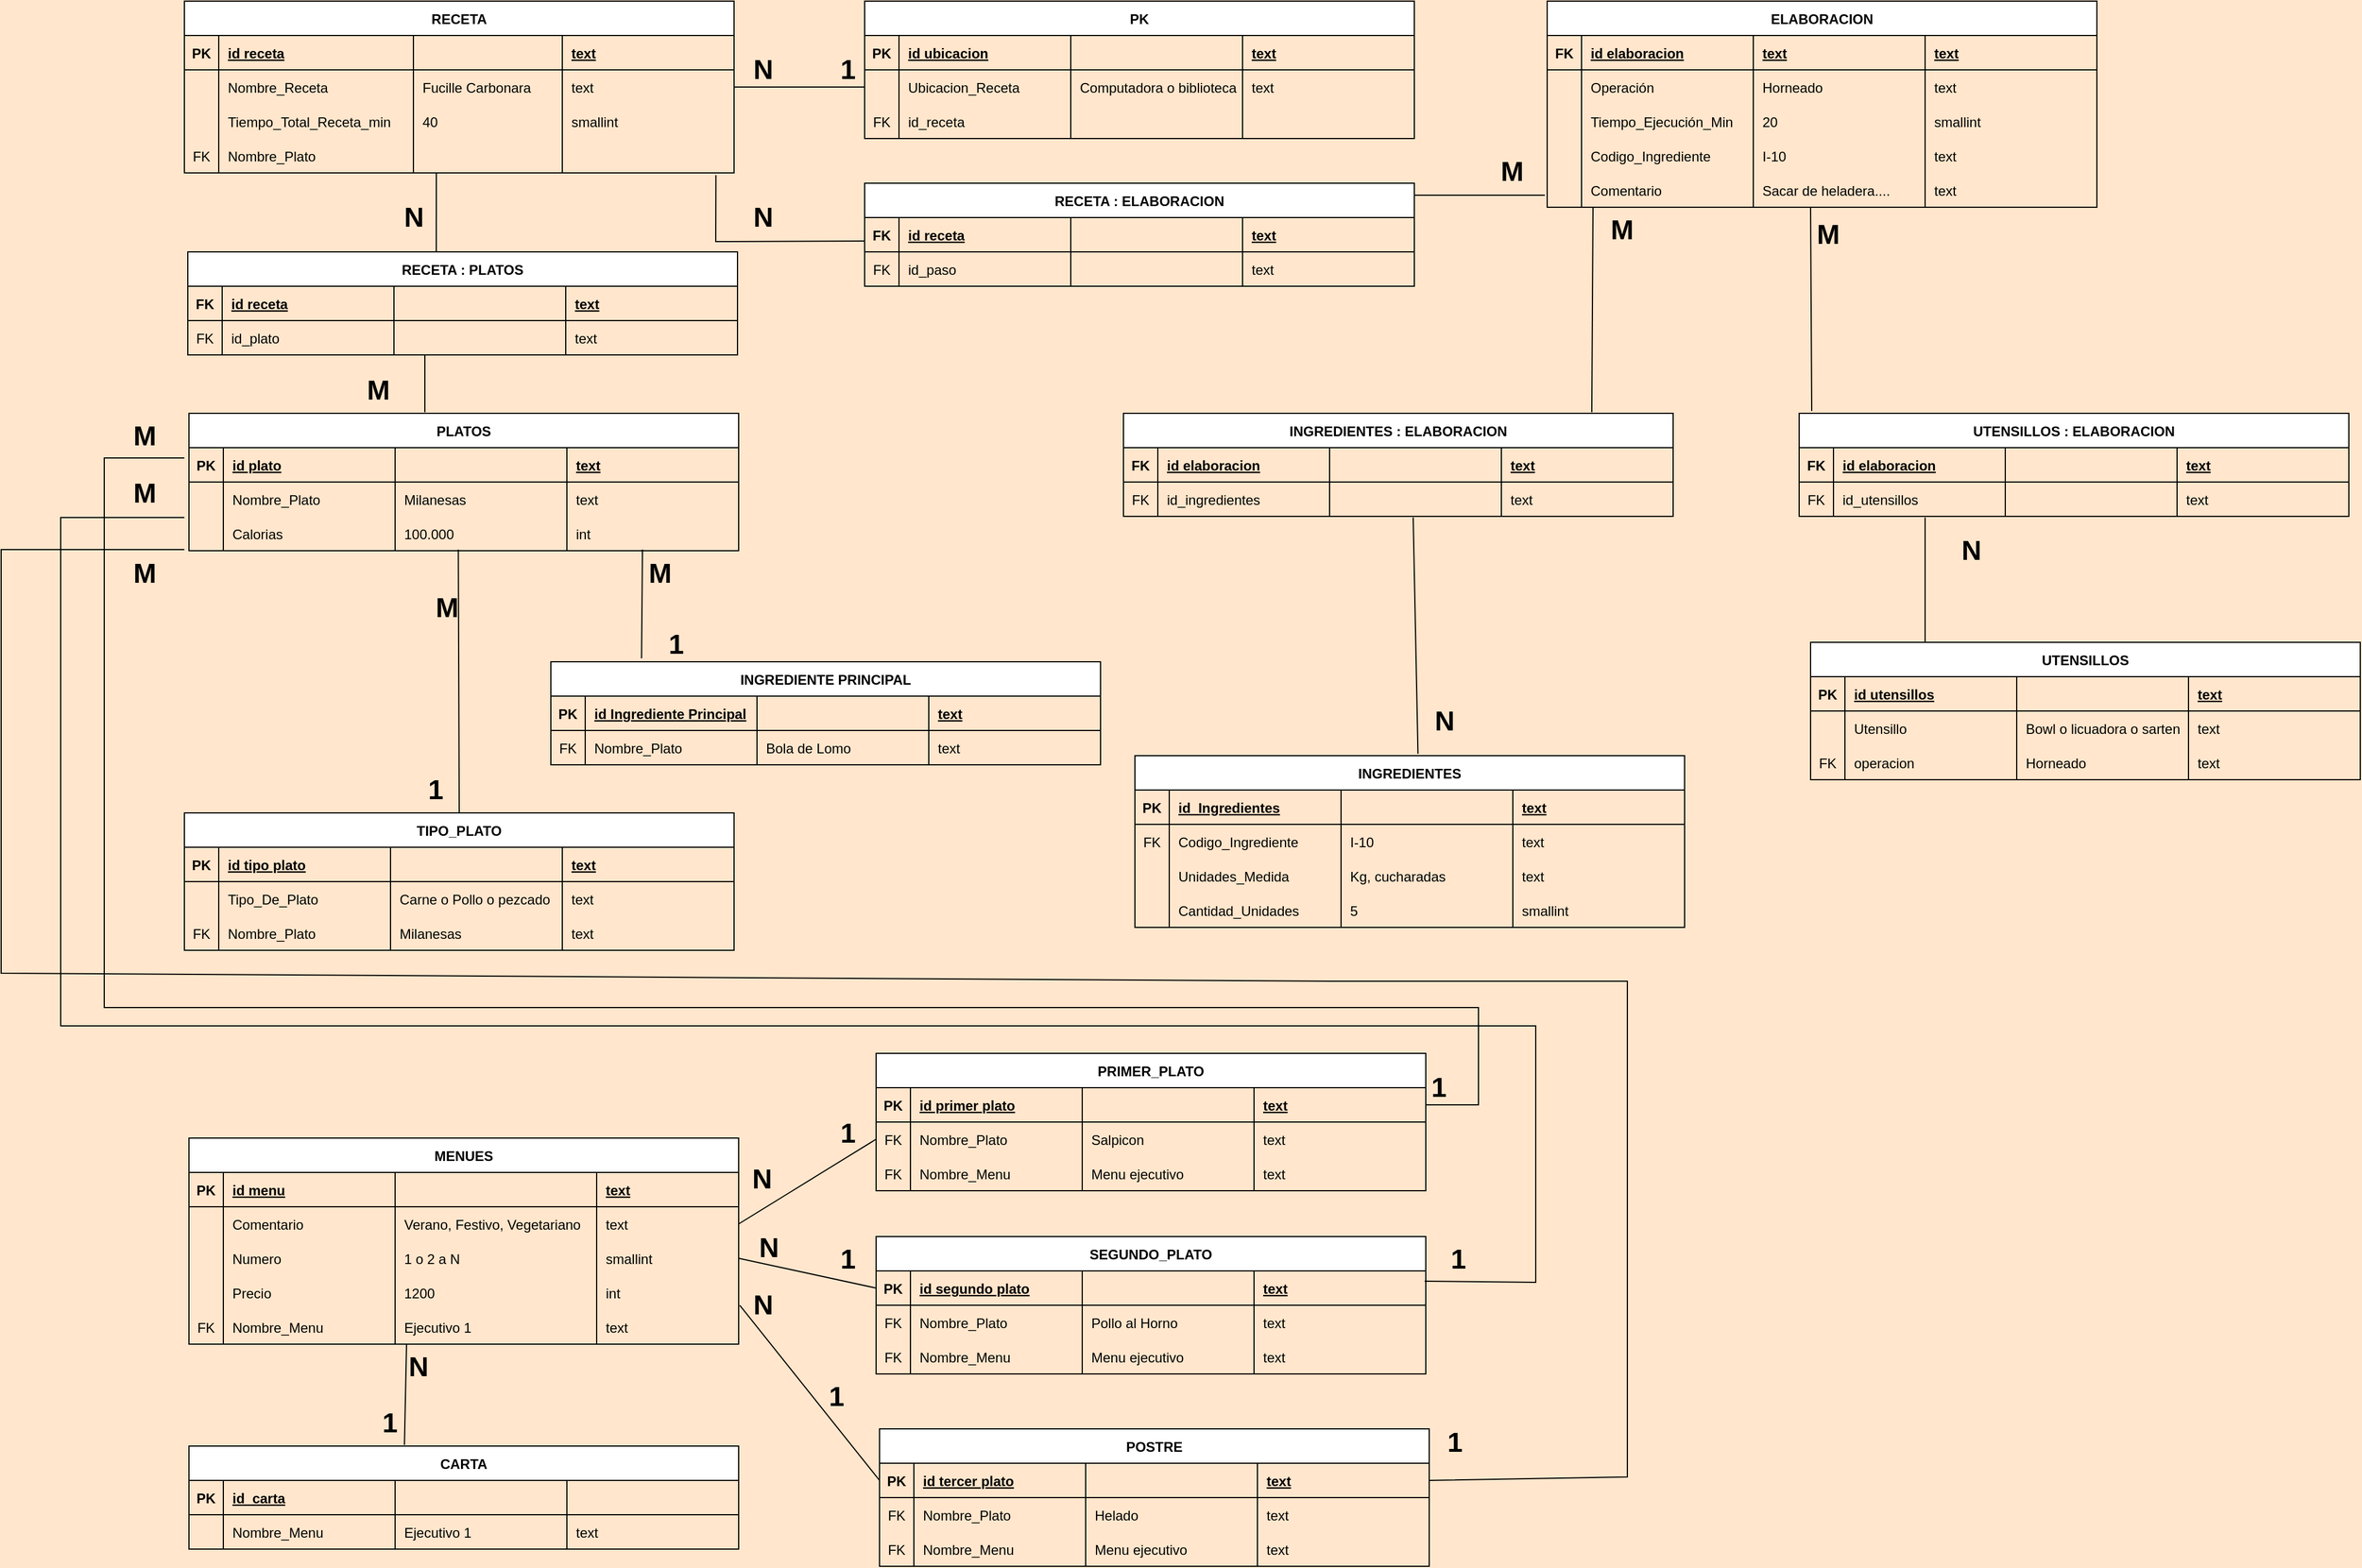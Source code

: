 <mxfile version="17.4.2" type="device"><diagram id="inFwK7XjeG0_Vqy8sw23" name="Page-1"><mxGraphModel dx="1662" dy="875" grid="1" gridSize="10" guides="1" tooltips="1" connect="1" arrows="1" fold="1" page="1" pageScale="1" pageWidth="3000" pageHeight="3000" background="#FFE6CC" math="0" shadow="0"><root><mxCell id="0"/><mxCell id="1" parent="0"/><mxCell id="tXWk9JAjj24skVBNmwRu-1" value="RECETA" style="shape=table;startSize=30;container=1;collapsible=1;childLayout=tableLayout;fixedRows=1;rowLines=0;fontStyle=1;align=center;resizeLast=1;" parent="1" vertex="1"><mxGeometry x="270" y="161" width="480" height="150" as="geometry"><mxRectangle x="80" y="80" width="80" height="30" as="alternateBounds"/></mxGeometry></mxCell><mxCell id="tXWk9JAjj24skVBNmwRu-2" value="" style="shape=tableRow;horizontal=0;startSize=0;swimlaneHead=0;swimlaneBody=0;fillColor=none;collapsible=0;dropTarget=0;points=[[0,0.5],[1,0.5]];portConstraint=eastwest;top=0;left=0;right=0;bottom=1;" parent="tXWk9JAjj24skVBNmwRu-1" vertex="1"><mxGeometry y="30" width="480" height="30" as="geometry"/></mxCell><mxCell id="tXWk9JAjj24skVBNmwRu-3" value="PK" style="shape=partialRectangle;connectable=0;fillColor=none;top=0;left=0;bottom=0;right=0;fontStyle=1;overflow=hidden;" parent="tXWk9JAjj24skVBNmwRu-2" vertex="1"><mxGeometry width="30" height="30" as="geometry"><mxRectangle width="30" height="30" as="alternateBounds"/></mxGeometry></mxCell><mxCell id="tXWk9JAjj24skVBNmwRu-4" value="id receta" style="shape=partialRectangle;connectable=0;fillColor=none;top=0;left=0;bottom=0;right=0;align=left;spacingLeft=6;fontStyle=5;overflow=hidden;" parent="tXWk9JAjj24skVBNmwRu-2" vertex="1"><mxGeometry x="30" width="170" height="30" as="geometry"><mxRectangle width="170" height="30" as="alternateBounds"/></mxGeometry></mxCell><mxCell id="tXWk9JAjj24skVBNmwRu-14" style="shape=partialRectangle;connectable=0;fillColor=none;top=0;left=0;bottom=0;right=0;align=left;spacingLeft=6;fontStyle=5;overflow=hidden;" parent="tXWk9JAjj24skVBNmwRu-2" vertex="1"><mxGeometry x="200" width="130" height="30" as="geometry"><mxRectangle width="130" height="30" as="alternateBounds"/></mxGeometry></mxCell><mxCell id="dKRj69TD8g9E0FQu8LTg-1" value="text" style="shape=partialRectangle;connectable=0;fillColor=none;top=0;left=0;bottom=0;right=0;align=left;spacingLeft=6;fontStyle=5;overflow=hidden;" vertex="1" parent="tXWk9JAjj24skVBNmwRu-2"><mxGeometry x="330" width="150" height="30" as="geometry"><mxRectangle width="150" height="30" as="alternateBounds"/></mxGeometry></mxCell><mxCell id="tXWk9JAjj24skVBNmwRu-5" value="" style="shape=tableRow;horizontal=0;startSize=0;swimlaneHead=0;swimlaneBody=0;fillColor=none;collapsible=0;dropTarget=0;points=[[0,0.5],[1,0.5]];portConstraint=eastwest;top=0;left=0;right=0;bottom=0;" parent="tXWk9JAjj24skVBNmwRu-1" vertex="1"><mxGeometry y="60" width="480" height="30" as="geometry"/></mxCell><mxCell id="tXWk9JAjj24skVBNmwRu-6" value="" style="shape=partialRectangle;connectable=0;fillColor=none;top=0;left=0;bottom=0;right=0;editable=1;overflow=hidden;" parent="tXWk9JAjj24skVBNmwRu-5" vertex="1"><mxGeometry width="30" height="30" as="geometry"><mxRectangle width="30" height="30" as="alternateBounds"/></mxGeometry></mxCell><mxCell id="tXWk9JAjj24skVBNmwRu-7" value="Nombre_Receta" style="shape=partialRectangle;connectable=0;fillColor=none;top=0;left=0;bottom=0;right=0;align=left;spacingLeft=6;overflow=hidden;" parent="tXWk9JAjj24skVBNmwRu-5" vertex="1"><mxGeometry x="30" width="170" height="30" as="geometry"><mxRectangle width="170" height="30" as="alternateBounds"/></mxGeometry></mxCell><mxCell id="tXWk9JAjj24skVBNmwRu-15" value="Fucille Carbonara" style="shape=partialRectangle;connectable=0;fillColor=none;top=0;left=0;bottom=0;right=0;align=left;spacingLeft=6;overflow=hidden;" parent="tXWk9JAjj24skVBNmwRu-5" vertex="1"><mxGeometry x="200" width="130" height="30" as="geometry"><mxRectangle width="130" height="30" as="alternateBounds"/></mxGeometry></mxCell><mxCell id="dKRj69TD8g9E0FQu8LTg-2" value="text" style="shape=partialRectangle;connectable=0;fillColor=none;top=0;left=0;bottom=0;right=0;align=left;spacingLeft=6;overflow=hidden;" vertex="1" parent="tXWk9JAjj24skVBNmwRu-5"><mxGeometry x="330" width="150" height="30" as="geometry"><mxRectangle width="150" height="30" as="alternateBounds"/></mxGeometry></mxCell><mxCell id="tXWk9JAjj24skVBNmwRu-223" style="shape=tableRow;horizontal=0;startSize=0;swimlaneHead=0;swimlaneBody=0;fillColor=none;collapsible=0;dropTarget=0;points=[[0,0.5],[1,0.5]];portConstraint=eastwest;top=0;left=0;right=0;bottom=0;" parent="tXWk9JAjj24skVBNmwRu-1" vertex="1"><mxGeometry y="90" width="480" height="30" as="geometry"/></mxCell><mxCell id="tXWk9JAjj24skVBNmwRu-224" style="shape=partialRectangle;connectable=0;fillColor=none;top=0;left=0;bottom=0;right=0;editable=1;overflow=hidden;" parent="tXWk9JAjj24skVBNmwRu-223" vertex="1"><mxGeometry width="30" height="30" as="geometry"><mxRectangle width="30" height="30" as="alternateBounds"/></mxGeometry></mxCell><mxCell id="tXWk9JAjj24skVBNmwRu-225" value="Tiempo_Total_Receta_min" style="shape=partialRectangle;connectable=0;fillColor=none;top=0;left=0;bottom=0;right=0;align=left;spacingLeft=6;overflow=hidden;" parent="tXWk9JAjj24skVBNmwRu-223" vertex="1"><mxGeometry x="30" width="170" height="30" as="geometry"><mxRectangle width="170" height="30" as="alternateBounds"/></mxGeometry></mxCell><mxCell id="tXWk9JAjj24skVBNmwRu-226" value="40 " style="shape=partialRectangle;connectable=0;fillColor=none;top=0;left=0;bottom=0;right=0;align=left;spacingLeft=6;overflow=hidden;" parent="tXWk9JAjj24skVBNmwRu-223" vertex="1"><mxGeometry x="200" width="130" height="30" as="geometry"><mxRectangle width="130" height="30" as="alternateBounds"/></mxGeometry></mxCell><mxCell id="dKRj69TD8g9E0FQu8LTg-5" value="smallint" style="shape=partialRectangle;connectable=0;fillColor=none;top=0;left=0;bottom=0;right=0;align=left;spacingLeft=6;overflow=hidden;" vertex="1" parent="tXWk9JAjj24skVBNmwRu-223"><mxGeometry x="330" width="150" height="30" as="geometry"><mxRectangle width="150" height="30" as="alternateBounds"/></mxGeometry></mxCell><mxCell id="dKRj69TD8g9E0FQu8LTg-11" style="shape=tableRow;horizontal=0;startSize=0;swimlaneHead=0;swimlaneBody=0;fillColor=none;collapsible=0;dropTarget=0;points=[[0,0.5],[1,0.5]];portConstraint=eastwest;top=0;left=0;right=0;bottom=0;" vertex="1" parent="tXWk9JAjj24skVBNmwRu-1"><mxGeometry y="120" width="480" height="30" as="geometry"/></mxCell><mxCell id="dKRj69TD8g9E0FQu8LTg-12" value="FK" style="shape=partialRectangle;connectable=0;fillColor=none;top=0;left=0;bottom=0;right=0;editable=1;overflow=hidden;" vertex="1" parent="dKRj69TD8g9E0FQu8LTg-11"><mxGeometry width="30" height="30" as="geometry"><mxRectangle width="30" height="30" as="alternateBounds"/></mxGeometry></mxCell><mxCell id="dKRj69TD8g9E0FQu8LTg-13" value="Nombre_Plato" style="shape=partialRectangle;connectable=0;fillColor=none;top=0;left=0;bottom=0;right=0;align=left;spacingLeft=6;overflow=hidden;" vertex="1" parent="dKRj69TD8g9E0FQu8LTg-11"><mxGeometry x="30" width="170" height="30" as="geometry"><mxRectangle width="170" height="30" as="alternateBounds"/></mxGeometry></mxCell><mxCell id="dKRj69TD8g9E0FQu8LTg-14" style="shape=partialRectangle;connectable=0;fillColor=none;top=0;left=0;bottom=0;right=0;align=left;spacingLeft=6;overflow=hidden;" vertex="1" parent="dKRj69TD8g9E0FQu8LTg-11"><mxGeometry x="200" width="130" height="30" as="geometry"><mxRectangle width="130" height="30" as="alternateBounds"/></mxGeometry></mxCell><mxCell id="dKRj69TD8g9E0FQu8LTg-15" style="shape=partialRectangle;connectable=0;fillColor=none;top=0;left=0;bottom=0;right=0;align=left;spacingLeft=6;overflow=hidden;" vertex="1" parent="dKRj69TD8g9E0FQu8LTg-11"><mxGeometry x="330" width="150" height="30" as="geometry"><mxRectangle width="150" height="30" as="alternateBounds"/></mxGeometry></mxCell><mxCell id="tXWk9JAjj24skVBNmwRu-18" value="PK" style="shape=table;startSize=30;container=1;collapsible=1;childLayout=tableLayout;fixedRows=1;rowLines=0;fontStyle=1;align=center;resizeLast=1;" parent="1" vertex="1"><mxGeometry x="864" y="161" width="480" height="120" as="geometry"><mxRectangle x="80" y="80" width="80" height="30" as="alternateBounds"/></mxGeometry></mxCell><mxCell id="tXWk9JAjj24skVBNmwRu-19" value="" style="shape=tableRow;horizontal=0;startSize=0;swimlaneHead=0;swimlaneBody=0;fillColor=none;collapsible=0;dropTarget=0;points=[[0,0.5],[1,0.5]];portConstraint=eastwest;top=0;left=0;right=0;bottom=1;" parent="tXWk9JAjj24skVBNmwRu-18" vertex="1"><mxGeometry y="30" width="480" height="30" as="geometry"/></mxCell><mxCell id="tXWk9JAjj24skVBNmwRu-20" value="PK" style="shape=partialRectangle;connectable=0;fillColor=none;top=0;left=0;bottom=0;right=0;fontStyle=1;overflow=hidden;" parent="tXWk9JAjj24skVBNmwRu-19" vertex="1"><mxGeometry width="30" height="30" as="geometry"><mxRectangle width="30" height="30" as="alternateBounds"/></mxGeometry></mxCell><mxCell id="tXWk9JAjj24skVBNmwRu-21" value="id ubicacion" style="shape=partialRectangle;connectable=0;fillColor=none;top=0;left=0;bottom=0;right=0;align=left;spacingLeft=6;fontStyle=5;overflow=hidden;" parent="tXWk9JAjj24skVBNmwRu-19" vertex="1"><mxGeometry x="30" width="150" height="30" as="geometry"><mxRectangle width="150" height="30" as="alternateBounds"/></mxGeometry></mxCell><mxCell id="tXWk9JAjj24skVBNmwRu-22" style="shape=partialRectangle;connectable=0;fillColor=none;top=0;left=0;bottom=0;right=0;align=left;spacingLeft=6;fontStyle=5;overflow=hidden;" parent="tXWk9JAjj24skVBNmwRu-19" vertex="1"><mxGeometry x="180" width="150" height="30" as="geometry"><mxRectangle width="150" height="30" as="alternateBounds"/></mxGeometry></mxCell><mxCell id="dKRj69TD8g9E0FQu8LTg-49" value="text" style="shape=partialRectangle;connectable=0;fillColor=none;top=0;left=0;bottom=0;right=0;align=left;spacingLeft=6;fontStyle=5;overflow=hidden;" vertex="1" parent="tXWk9JAjj24skVBNmwRu-19"><mxGeometry x="330" width="150" height="30" as="geometry"><mxRectangle width="150" height="30" as="alternateBounds"/></mxGeometry></mxCell><mxCell id="tXWk9JAjj24skVBNmwRu-23" value="" style="shape=tableRow;horizontal=0;startSize=0;swimlaneHead=0;swimlaneBody=0;fillColor=none;collapsible=0;dropTarget=0;points=[[0,0.5],[1,0.5]];portConstraint=eastwest;top=0;left=0;right=0;bottom=0;" parent="tXWk9JAjj24skVBNmwRu-18" vertex="1"><mxGeometry y="60" width="480" height="30" as="geometry"/></mxCell><mxCell id="tXWk9JAjj24skVBNmwRu-24" value="" style="shape=partialRectangle;connectable=0;fillColor=none;top=0;left=0;bottom=0;right=0;editable=1;overflow=hidden;" parent="tXWk9JAjj24skVBNmwRu-23" vertex="1"><mxGeometry width="30" height="30" as="geometry"><mxRectangle width="30" height="30" as="alternateBounds"/></mxGeometry></mxCell><mxCell id="tXWk9JAjj24skVBNmwRu-25" value="Ubicacion_Receta" style="shape=partialRectangle;connectable=0;fillColor=none;top=0;left=0;bottom=0;right=0;align=left;spacingLeft=6;overflow=hidden;" parent="tXWk9JAjj24skVBNmwRu-23" vertex="1"><mxGeometry x="30" width="150" height="30" as="geometry"><mxRectangle width="150" height="30" as="alternateBounds"/></mxGeometry></mxCell><mxCell id="tXWk9JAjj24skVBNmwRu-26" value="Computadora o biblioteca" style="shape=partialRectangle;connectable=0;fillColor=none;top=0;left=0;bottom=0;right=0;align=left;spacingLeft=6;overflow=hidden;" parent="tXWk9JAjj24skVBNmwRu-23" vertex="1"><mxGeometry x="180" width="150" height="30" as="geometry"><mxRectangle width="150" height="30" as="alternateBounds"/></mxGeometry></mxCell><mxCell id="dKRj69TD8g9E0FQu8LTg-50" value="text" style="shape=partialRectangle;connectable=0;fillColor=none;top=0;left=0;bottom=0;right=0;align=left;spacingLeft=6;overflow=hidden;" vertex="1" parent="tXWk9JAjj24skVBNmwRu-23"><mxGeometry x="330" width="150" height="30" as="geometry"><mxRectangle width="150" height="30" as="alternateBounds"/></mxGeometry></mxCell><mxCell id="dKRj69TD8g9E0FQu8LTg-51" style="shape=tableRow;horizontal=0;startSize=0;swimlaneHead=0;swimlaneBody=0;fillColor=none;collapsible=0;dropTarget=0;points=[[0,0.5],[1,0.5]];portConstraint=eastwest;top=0;left=0;right=0;bottom=0;" vertex="1" parent="tXWk9JAjj24skVBNmwRu-18"><mxGeometry y="90" width="480" height="30" as="geometry"/></mxCell><mxCell id="dKRj69TD8g9E0FQu8LTg-52" value="FK" style="shape=partialRectangle;connectable=0;fillColor=none;top=0;left=0;bottom=0;right=0;editable=1;overflow=hidden;" vertex="1" parent="dKRj69TD8g9E0FQu8LTg-51"><mxGeometry width="30" height="30" as="geometry"><mxRectangle width="30" height="30" as="alternateBounds"/></mxGeometry></mxCell><mxCell id="dKRj69TD8g9E0FQu8LTg-53" value="id_receta" style="shape=partialRectangle;connectable=0;fillColor=none;top=0;left=0;bottom=0;right=0;align=left;spacingLeft=6;overflow=hidden;" vertex="1" parent="dKRj69TD8g9E0FQu8LTg-51"><mxGeometry x="30" width="150" height="30" as="geometry"><mxRectangle width="150" height="30" as="alternateBounds"/></mxGeometry></mxCell><mxCell id="dKRj69TD8g9E0FQu8LTg-54" style="shape=partialRectangle;connectable=0;fillColor=none;top=0;left=0;bottom=0;right=0;align=left;spacingLeft=6;overflow=hidden;" vertex="1" parent="dKRj69TD8g9E0FQu8LTg-51"><mxGeometry x="180" width="150" height="30" as="geometry"><mxRectangle width="150" height="30" as="alternateBounds"/></mxGeometry></mxCell><mxCell id="dKRj69TD8g9E0FQu8LTg-55" style="shape=partialRectangle;connectable=0;fillColor=none;top=0;left=0;bottom=0;right=0;align=left;spacingLeft=6;overflow=hidden;" vertex="1" parent="dKRj69TD8g9E0FQu8LTg-51"><mxGeometry x="330" width="150" height="30" as="geometry"><mxRectangle width="150" height="30" as="alternateBounds"/></mxGeometry></mxCell><mxCell id="tXWk9JAjj24skVBNmwRu-35" value="ELABORACION" style="shape=table;startSize=30;container=1;collapsible=1;childLayout=tableLayout;fixedRows=1;rowLines=0;fontStyle=1;align=center;resizeLast=1;" parent="1" vertex="1"><mxGeometry x="1460" y="161" width="480" height="180" as="geometry"><mxRectangle x="80" y="80" width="80" height="30" as="alternateBounds"/></mxGeometry></mxCell><mxCell id="tXWk9JAjj24skVBNmwRu-36" value="" style="shape=tableRow;horizontal=0;startSize=0;swimlaneHead=0;swimlaneBody=0;fillColor=none;collapsible=0;dropTarget=0;points=[[0,0.5],[1,0.5]];portConstraint=eastwest;top=0;left=0;right=0;bottom=1;" parent="tXWk9JAjj24skVBNmwRu-35" vertex="1"><mxGeometry y="30" width="480" height="30" as="geometry"/></mxCell><mxCell id="tXWk9JAjj24skVBNmwRu-37" value="FK" style="shape=partialRectangle;connectable=0;fillColor=none;top=0;left=0;bottom=0;right=0;fontStyle=1;overflow=hidden;" parent="tXWk9JAjj24skVBNmwRu-36" vertex="1"><mxGeometry width="30" height="30" as="geometry"><mxRectangle width="30" height="30" as="alternateBounds"/></mxGeometry></mxCell><mxCell id="tXWk9JAjj24skVBNmwRu-38" value="id elaboracion" style="shape=partialRectangle;connectable=0;fillColor=none;top=0;left=0;bottom=0;right=0;align=left;spacingLeft=6;fontStyle=5;overflow=hidden;" parent="tXWk9JAjj24skVBNmwRu-36" vertex="1"><mxGeometry x="30" width="150" height="30" as="geometry"><mxRectangle width="150" height="30" as="alternateBounds"/></mxGeometry></mxCell><mxCell id="tXWk9JAjj24skVBNmwRu-39" value="text" style="shape=partialRectangle;connectable=0;fillColor=none;top=0;left=0;bottom=0;right=0;align=left;spacingLeft=6;fontStyle=5;overflow=hidden;" parent="tXWk9JAjj24skVBNmwRu-36" vertex="1"><mxGeometry x="180" width="150" height="30" as="geometry"><mxRectangle width="150" height="30" as="alternateBounds"/></mxGeometry></mxCell><mxCell id="dKRj69TD8g9E0FQu8LTg-135" value="text" style="shape=partialRectangle;connectable=0;fillColor=none;top=0;left=0;bottom=0;right=0;align=left;spacingLeft=6;fontStyle=5;overflow=hidden;" vertex="1" parent="tXWk9JAjj24skVBNmwRu-36"><mxGeometry x="330" width="150" height="30" as="geometry"><mxRectangle width="150" height="30" as="alternateBounds"/></mxGeometry></mxCell><mxCell id="tXWk9JAjj24skVBNmwRu-40" value="" style="shape=tableRow;horizontal=0;startSize=0;swimlaneHead=0;swimlaneBody=0;fillColor=none;collapsible=0;dropTarget=0;points=[[0,0.5],[1,0.5]];portConstraint=eastwest;top=0;left=0;right=0;bottom=0;" parent="tXWk9JAjj24skVBNmwRu-35" vertex="1"><mxGeometry y="60" width="480" height="30" as="geometry"/></mxCell><mxCell id="tXWk9JAjj24skVBNmwRu-41" value="" style="shape=partialRectangle;connectable=0;fillColor=none;top=0;left=0;bottom=0;right=0;editable=1;overflow=hidden;" parent="tXWk9JAjj24skVBNmwRu-40" vertex="1"><mxGeometry width="30" height="30" as="geometry"><mxRectangle width="30" height="30" as="alternateBounds"/></mxGeometry></mxCell><mxCell id="tXWk9JAjj24skVBNmwRu-42" value="Operación" style="shape=partialRectangle;connectable=0;fillColor=none;top=0;left=0;bottom=0;right=0;align=left;spacingLeft=6;overflow=hidden;" parent="tXWk9JAjj24skVBNmwRu-40" vertex="1"><mxGeometry x="30" width="150" height="30" as="geometry"><mxRectangle width="150" height="30" as="alternateBounds"/></mxGeometry></mxCell><mxCell id="tXWk9JAjj24skVBNmwRu-43" value="Horneado" style="shape=partialRectangle;connectable=0;fillColor=none;top=0;left=0;bottom=0;right=0;align=left;spacingLeft=6;overflow=hidden;" parent="tXWk9JAjj24skVBNmwRu-40" vertex="1"><mxGeometry x="180" width="150" height="30" as="geometry"><mxRectangle width="150" height="30" as="alternateBounds"/></mxGeometry></mxCell><mxCell id="dKRj69TD8g9E0FQu8LTg-136" value="text" style="shape=partialRectangle;connectable=0;fillColor=none;top=0;left=0;bottom=0;right=0;align=left;spacingLeft=6;overflow=hidden;" vertex="1" parent="tXWk9JAjj24skVBNmwRu-40"><mxGeometry x="330" width="150" height="30" as="geometry"><mxRectangle width="150" height="30" as="alternateBounds"/></mxGeometry></mxCell><mxCell id="tXWk9JAjj24skVBNmwRu-44" value="" style="shape=tableRow;horizontal=0;startSize=0;swimlaneHead=0;swimlaneBody=0;fillColor=none;collapsible=0;dropTarget=0;points=[[0,0.5],[1,0.5]];portConstraint=eastwest;top=0;left=0;right=0;bottom=0;" parent="tXWk9JAjj24skVBNmwRu-35" vertex="1"><mxGeometry y="90" width="480" height="30" as="geometry"/></mxCell><mxCell id="tXWk9JAjj24skVBNmwRu-45" value="" style="shape=partialRectangle;connectable=0;fillColor=none;top=0;left=0;bottom=0;right=0;editable=1;overflow=hidden;" parent="tXWk9JAjj24skVBNmwRu-44" vertex="1"><mxGeometry width="30" height="30" as="geometry"><mxRectangle width="30" height="30" as="alternateBounds"/></mxGeometry></mxCell><mxCell id="tXWk9JAjj24skVBNmwRu-46" value="Tiempo_Ejecución_Min" style="shape=partialRectangle;connectable=0;fillColor=none;top=0;left=0;bottom=0;right=0;align=left;spacingLeft=6;overflow=hidden;" parent="tXWk9JAjj24skVBNmwRu-44" vertex="1"><mxGeometry x="30" width="150" height="30" as="geometry"><mxRectangle width="150" height="30" as="alternateBounds"/></mxGeometry></mxCell><mxCell id="tXWk9JAjj24skVBNmwRu-47" value="20" style="shape=partialRectangle;connectable=0;fillColor=none;top=0;left=0;bottom=0;right=0;align=left;spacingLeft=6;overflow=hidden;" parent="tXWk9JAjj24skVBNmwRu-44" vertex="1"><mxGeometry x="180" width="150" height="30" as="geometry"><mxRectangle width="150" height="30" as="alternateBounds"/></mxGeometry></mxCell><mxCell id="dKRj69TD8g9E0FQu8LTg-137" value="smallint" style="shape=partialRectangle;connectable=0;fillColor=none;top=0;left=0;bottom=0;right=0;align=left;spacingLeft=6;overflow=hidden;" vertex="1" parent="tXWk9JAjj24skVBNmwRu-44"><mxGeometry x="330" width="150" height="30" as="geometry"><mxRectangle width="150" height="30" as="alternateBounds"/></mxGeometry></mxCell><mxCell id="tXWk9JAjj24skVBNmwRu-48" value="" style="shape=tableRow;horizontal=0;startSize=0;swimlaneHead=0;swimlaneBody=0;fillColor=none;collapsible=0;dropTarget=0;points=[[0,0.5],[1,0.5]];portConstraint=eastwest;top=0;left=0;right=0;bottom=0;" parent="tXWk9JAjj24skVBNmwRu-35" vertex="1"><mxGeometry y="120" width="480" height="30" as="geometry"/></mxCell><mxCell id="tXWk9JAjj24skVBNmwRu-49" value="" style="shape=partialRectangle;connectable=0;fillColor=none;top=0;left=0;bottom=0;right=0;editable=1;overflow=hidden;" parent="tXWk9JAjj24skVBNmwRu-48" vertex="1"><mxGeometry width="30" height="30" as="geometry"><mxRectangle width="30" height="30" as="alternateBounds"/></mxGeometry></mxCell><mxCell id="tXWk9JAjj24skVBNmwRu-50" value="Codigo_Ingrediente" style="shape=partialRectangle;connectable=0;fillColor=none;top=0;left=0;bottom=0;right=0;align=left;spacingLeft=6;overflow=hidden;" parent="tXWk9JAjj24skVBNmwRu-48" vertex="1"><mxGeometry x="30" width="150" height="30" as="geometry"><mxRectangle width="150" height="30" as="alternateBounds"/></mxGeometry></mxCell><mxCell id="tXWk9JAjj24skVBNmwRu-51" value="I-10" style="shape=partialRectangle;connectable=0;fillColor=none;top=0;left=0;bottom=0;right=0;align=left;spacingLeft=6;overflow=hidden;" parent="tXWk9JAjj24skVBNmwRu-48" vertex="1"><mxGeometry x="180" width="150" height="30" as="geometry"><mxRectangle width="150" height="30" as="alternateBounds"/></mxGeometry></mxCell><mxCell id="dKRj69TD8g9E0FQu8LTg-138" value="text" style="shape=partialRectangle;connectable=0;fillColor=none;top=0;left=0;bottom=0;right=0;align=left;spacingLeft=6;overflow=hidden;" vertex="1" parent="tXWk9JAjj24skVBNmwRu-48"><mxGeometry x="330" width="150" height="30" as="geometry"><mxRectangle width="150" height="30" as="alternateBounds"/></mxGeometry></mxCell><mxCell id="tXWk9JAjj24skVBNmwRu-219" style="shape=tableRow;horizontal=0;startSize=0;swimlaneHead=0;swimlaneBody=0;fillColor=none;collapsible=0;dropTarget=0;points=[[0,0.5],[1,0.5]];portConstraint=eastwest;top=0;left=0;right=0;bottom=0;" parent="tXWk9JAjj24skVBNmwRu-35" vertex="1"><mxGeometry y="150" width="480" height="30" as="geometry"/></mxCell><mxCell id="tXWk9JAjj24skVBNmwRu-220" style="shape=partialRectangle;connectable=0;fillColor=none;top=0;left=0;bottom=0;right=0;editable=1;overflow=hidden;" parent="tXWk9JAjj24skVBNmwRu-219" vertex="1"><mxGeometry width="30" height="30" as="geometry"><mxRectangle width="30" height="30" as="alternateBounds"/></mxGeometry></mxCell><mxCell id="tXWk9JAjj24skVBNmwRu-221" value="Comentario" style="shape=partialRectangle;connectable=0;fillColor=none;top=0;left=0;bottom=0;right=0;align=left;spacingLeft=6;overflow=hidden;" parent="tXWk9JAjj24skVBNmwRu-219" vertex="1"><mxGeometry x="30" width="150" height="30" as="geometry"><mxRectangle width="150" height="30" as="alternateBounds"/></mxGeometry></mxCell><mxCell id="tXWk9JAjj24skVBNmwRu-222" value="Sacar de heladera...." style="shape=partialRectangle;connectable=0;fillColor=none;top=0;left=0;bottom=0;right=0;align=left;spacingLeft=6;overflow=hidden;" parent="tXWk9JAjj24skVBNmwRu-219" vertex="1"><mxGeometry x="180" width="150" height="30" as="geometry"><mxRectangle width="150" height="30" as="alternateBounds"/></mxGeometry></mxCell><mxCell id="dKRj69TD8g9E0FQu8LTg-139" value="text" style="shape=partialRectangle;connectable=0;fillColor=none;top=0;left=0;bottom=0;right=0;align=left;spacingLeft=6;overflow=hidden;" vertex="1" parent="tXWk9JAjj24skVBNmwRu-219"><mxGeometry x="330" width="150" height="30" as="geometry"><mxRectangle width="150" height="30" as="alternateBounds"/></mxGeometry></mxCell><mxCell id="tXWk9JAjj24skVBNmwRu-52" value="UTENSILLOS" style="shape=table;startSize=30;container=1;collapsible=1;childLayout=tableLayout;fixedRows=1;rowLines=0;fontStyle=1;align=center;resizeLast=1;" parent="1" vertex="1"><mxGeometry x="1690" y="721" width="480" height="120" as="geometry"><mxRectangle x="80" y="80" width="80" height="30" as="alternateBounds"/></mxGeometry></mxCell><mxCell id="tXWk9JAjj24skVBNmwRu-53" value="" style="shape=tableRow;horizontal=0;startSize=0;swimlaneHead=0;swimlaneBody=0;fillColor=none;collapsible=0;dropTarget=0;points=[[0,0.5],[1,0.5]];portConstraint=eastwest;top=0;left=0;right=0;bottom=1;" parent="tXWk9JAjj24skVBNmwRu-52" vertex="1"><mxGeometry y="30" width="480" height="30" as="geometry"/></mxCell><mxCell id="tXWk9JAjj24skVBNmwRu-54" value="PK" style="shape=partialRectangle;connectable=0;fillColor=none;top=0;left=0;bottom=0;right=0;fontStyle=1;overflow=hidden;" parent="tXWk9JAjj24skVBNmwRu-53" vertex="1"><mxGeometry width="30" height="30" as="geometry"><mxRectangle width="30" height="30" as="alternateBounds"/></mxGeometry></mxCell><mxCell id="tXWk9JAjj24skVBNmwRu-55" value="id utensillos" style="shape=partialRectangle;connectable=0;fillColor=none;top=0;left=0;bottom=0;right=0;align=left;spacingLeft=6;fontStyle=5;overflow=hidden;" parent="tXWk9JAjj24skVBNmwRu-53" vertex="1"><mxGeometry x="30" width="150" height="30" as="geometry"><mxRectangle width="150" height="30" as="alternateBounds"/></mxGeometry></mxCell><mxCell id="tXWk9JAjj24skVBNmwRu-56" style="shape=partialRectangle;connectable=0;fillColor=none;top=0;left=0;bottom=0;right=0;align=left;spacingLeft=6;fontStyle=5;overflow=hidden;" parent="tXWk9JAjj24skVBNmwRu-53" vertex="1"><mxGeometry x="180" width="150" height="30" as="geometry"><mxRectangle width="150" height="30" as="alternateBounds"/></mxGeometry></mxCell><mxCell id="dKRj69TD8g9E0FQu8LTg-35" value="text" style="shape=partialRectangle;connectable=0;fillColor=none;top=0;left=0;bottom=0;right=0;align=left;spacingLeft=6;fontStyle=5;overflow=hidden;" vertex="1" parent="tXWk9JAjj24skVBNmwRu-53"><mxGeometry x="330" width="150" height="30" as="geometry"><mxRectangle width="150" height="30" as="alternateBounds"/></mxGeometry></mxCell><mxCell id="tXWk9JAjj24skVBNmwRu-57" value="" style="shape=tableRow;horizontal=0;startSize=0;swimlaneHead=0;swimlaneBody=0;fillColor=none;collapsible=0;dropTarget=0;points=[[0,0.5],[1,0.5]];portConstraint=eastwest;top=0;left=0;right=0;bottom=0;" parent="tXWk9JAjj24skVBNmwRu-52" vertex="1"><mxGeometry y="60" width="480" height="30" as="geometry"/></mxCell><mxCell id="tXWk9JAjj24skVBNmwRu-58" value="" style="shape=partialRectangle;connectable=0;fillColor=none;top=0;left=0;bottom=0;right=0;editable=1;overflow=hidden;" parent="tXWk9JAjj24skVBNmwRu-57" vertex="1"><mxGeometry width="30" height="30" as="geometry"><mxRectangle width="30" height="30" as="alternateBounds"/></mxGeometry></mxCell><mxCell id="tXWk9JAjj24skVBNmwRu-59" value="Utensillo" style="shape=partialRectangle;connectable=0;fillColor=none;top=0;left=0;bottom=0;right=0;align=left;spacingLeft=6;overflow=hidden;" parent="tXWk9JAjj24skVBNmwRu-57" vertex="1"><mxGeometry x="30" width="150" height="30" as="geometry"><mxRectangle width="150" height="30" as="alternateBounds"/></mxGeometry></mxCell><mxCell id="tXWk9JAjj24skVBNmwRu-60" value="Bowl o licuadora o sarten" style="shape=partialRectangle;connectable=0;fillColor=none;top=0;left=0;bottom=0;right=0;align=left;spacingLeft=6;overflow=hidden;" parent="tXWk9JAjj24skVBNmwRu-57" vertex="1"><mxGeometry x="180" width="150" height="30" as="geometry"><mxRectangle width="150" height="30" as="alternateBounds"/></mxGeometry></mxCell><mxCell id="dKRj69TD8g9E0FQu8LTg-36" value="text" style="shape=partialRectangle;connectable=0;fillColor=none;top=0;left=0;bottom=0;right=0;align=left;spacingLeft=6;overflow=hidden;" vertex="1" parent="tXWk9JAjj24skVBNmwRu-57"><mxGeometry x="330" width="150" height="30" as="geometry"><mxRectangle width="150" height="30" as="alternateBounds"/></mxGeometry></mxCell><mxCell id="dKRj69TD8g9E0FQu8LTg-37" style="shape=tableRow;horizontal=0;startSize=0;swimlaneHead=0;swimlaneBody=0;fillColor=none;collapsible=0;dropTarget=0;points=[[0,0.5],[1,0.5]];portConstraint=eastwest;top=0;left=0;right=0;bottom=0;" vertex="1" parent="tXWk9JAjj24skVBNmwRu-52"><mxGeometry y="90" width="480" height="30" as="geometry"/></mxCell><mxCell id="dKRj69TD8g9E0FQu8LTg-38" value="FK" style="shape=partialRectangle;connectable=0;fillColor=none;top=0;left=0;bottom=0;right=0;editable=1;overflow=hidden;" vertex="1" parent="dKRj69TD8g9E0FQu8LTg-37"><mxGeometry width="30" height="30" as="geometry"><mxRectangle width="30" height="30" as="alternateBounds"/></mxGeometry></mxCell><mxCell id="dKRj69TD8g9E0FQu8LTg-39" value="operacion" style="shape=partialRectangle;connectable=0;fillColor=none;top=0;left=0;bottom=0;right=0;align=left;spacingLeft=6;overflow=hidden;" vertex="1" parent="dKRj69TD8g9E0FQu8LTg-37"><mxGeometry x="30" width="150" height="30" as="geometry"><mxRectangle width="150" height="30" as="alternateBounds"/></mxGeometry></mxCell><mxCell id="dKRj69TD8g9E0FQu8LTg-40" value="Horneado" style="shape=partialRectangle;connectable=0;fillColor=none;top=0;left=0;bottom=0;right=0;align=left;spacingLeft=6;overflow=hidden;" vertex="1" parent="dKRj69TD8g9E0FQu8LTg-37"><mxGeometry x="180" width="150" height="30" as="geometry"><mxRectangle width="150" height="30" as="alternateBounds"/></mxGeometry></mxCell><mxCell id="dKRj69TD8g9E0FQu8LTg-41" value="text" style="shape=partialRectangle;connectable=0;fillColor=none;top=0;left=0;bottom=0;right=0;align=left;spacingLeft=6;overflow=hidden;" vertex="1" parent="dKRj69TD8g9E0FQu8LTg-37"><mxGeometry x="330" width="150" height="30" as="geometry"><mxRectangle width="150" height="30" as="alternateBounds"/></mxGeometry></mxCell><mxCell id="tXWk9JAjj24skVBNmwRu-69" value="INGREDIENTES" style="shape=table;startSize=30;container=1;collapsible=1;childLayout=tableLayout;fixedRows=1;rowLines=0;fontStyle=1;align=center;resizeLast=1;" parent="1" vertex="1"><mxGeometry x="1100" y="820" width="480" height="150" as="geometry"><mxRectangle x="80" y="80" width="80" height="30" as="alternateBounds"/></mxGeometry></mxCell><mxCell id="tXWk9JAjj24skVBNmwRu-70" value="" style="shape=tableRow;horizontal=0;startSize=0;swimlaneHead=0;swimlaneBody=0;fillColor=none;collapsible=0;dropTarget=0;points=[[0,0.5],[1,0.5]];portConstraint=eastwest;top=0;left=0;right=0;bottom=1;" parent="tXWk9JAjj24skVBNmwRu-69" vertex="1"><mxGeometry y="30" width="480" height="30" as="geometry"/></mxCell><mxCell id="tXWk9JAjj24skVBNmwRu-71" value="PK" style="shape=partialRectangle;connectable=0;fillColor=none;top=0;left=0;bottom=0;right=0;fontStyle=1;overflow=hidden;" parent="tXWk9JAjj24skVBNmwRu-70" vertex="1"><mxGeometry width="30" height="30" as="geometry"><mxRectangle width="30" height="30" as="alternateBounds"/></mxGeometry></mxCell><mxCell id="tXWk9JAjj24skVBNmwRu-72" value="id_Ingredientes" style="shape=partialRectangle;connectable=0;fillColor=none;top=0;left=0;bottom=0;right=0;align=left;spacingLeft=6;fontStyle=5;overflow=hidden;" parent="tXWk9JAjj24skVBNmwRu-70" vertex="1"><mxGeometry x="30" width="150" height="30" as="geometry"><mxRectangle width="150" height="30" as="alternateBounds"/></mxGeometry></mxCell><mxCell id="tXWk9JAjj24skVBNmwRu-73" value="" style="shape=partialRectangle;connectable=0;fillColor=none;top=0;left=0;bottom=0;right=0;align=left;spacingLeft=6;fontStyle=5;overflow=hidden;" parent="tXWk9JAjj24skVBNmwRu-70" vertex="1"><mxGeometry x="180" width="150" height="30" as="geometry"><mxRectangle width="150" height="30" as="alternateBounds"/></mxGeometry></mxCell><mxCell id="tXWk9JAjj24skVBNmwRu-201" value="text" style="shape=partialRectangle;connectable=0;fillColor=none;top=0;left=0;bottom=0;right=0;align=left;spacingLeft=6;fontStyle=5;overflow=hidden;" parent="tXWk9JAjj24skVBNmwRu-70" vertex="1"><mxGeometry x="330" width="150" height="30" as="geometry"><mxRectangle width="150" height="30" as="alternateBounds"/></mxGeometry></mxCell><mxCell id="tXWk9JAjj24skVBNmwRu-74" value="" style="shape=tableRow;horizontal=0;startSize=0;swimlaneHead=0;swimlaneBody=0;fillColor=none;collapsible=0;dropTarget=0;points=[[0,0.5],[1,0.5]];portConstraint=eastwest;top=0;left=0;right=0;bottom=0;" parent="tXWk9JAjj24skVBNmwRu-69" vertex="1"><mxGeometry y="60" width="480" height="30" as="geometry"/></mxCell><mxCell id="tXWk9JAjj24skVBNmwRu-75" value="FK" style="shape=partialRectangle;connectable=0;fillColor=none;top=0;left=0;bottom=0;right=0;editable=1;overflow=hidden;" parent="tXWk9JAjj24skVBNmwRu-74" vertex="1"><mxGeometry width="30" height="30" as="geometry"><mxRectangle width="30" height="30" as="alternateBounds"/></mxGeometry></mxCell><mxCell id="tXWk9JAjj24skVBNmwRu-76" value="Codigo_Ingrediente" style="shape=partialRectangle;connectable=0;fillColor=none;top=0;left=0;bottom=0;right=0;align=left;spacingLeft=6;overflow=hidden;" parent="tXWk9JAjj24skVBNmwRu-74" vertex="1"><mxGeometry x="30" width="150" height="30" as="geometry"><mxRectangle width="150" height="30" as="alternateBounds"/></mxGeometry></mxCell><mxCell id="tXWk9JAjj24skVBNmwRu-77" value="I-10" style="shape=partialRectangle;connectable=0;fillColor=none;top=0;left=0;bottom=0;right=0;align=left;spacingLeft=6;overflow=hidden;" parent="tXWk9JAjj24skVBNmwRu-74" vertex="1"><mxGeometry x="180" width="150" height="30" as="geometry"><mxRectangle width="150" height="30" as="alternateBounds"/></mxGeometry></mxCell><mxCell id="tXWk9JAjj24skVBNmwRu-202" value="text" style="shape=partialRectangle;connectable=0;fillColor=none;top=0;left=0;bottom=0;right=0;align=left;spacingLeft=6;overflow=hidden;" parent="tXWk9JAjj24skVBNmwRu-74" vertex="1"><mxGeometry x="330" width="150" height="30" as="geometry"><mxRectangle width="150" height="30" as="alternateBounds"/></mxGeometry></mxCell><mxCell id="tXWk9JAjj24skVBNmwRu-78" value="" style="shape=tableRow;horizontal=0;startSize=0;swimlaneHead=0;swimlaneBody=0;fillColor=none;collapsible=0;dropTarget=0;points=[[0,0.5],[1,0.5]];portConstraint=eastwest;top=0;left=0;right=0;bottom=0;" parent="tXWk9JAjj24skVBNmwRu-69" vertex="1"><mxGeometry y="90" width="480" height="30" as="geometry"/></mxCell><mxCell id="tXWk9JAjj24skVBNmwRu-79" value="" style="shape=partialRectangle;connectable=0;fillColor=none;top=0;left=0;bottom=0;right=0;editable=1;overflow=hidden;" parent="tXWk9JAjj24skVBNmwRu-78" vertex="1"><mxGeometry width="30" height="30" as="geometry"><mxRectangle width="30" height="30" as="alternateBounds"/></mxGeometry></mxCell><mxCell id="tXWk9JAjj24skVBNmwRu-80" value="Unidades_Medida" style="shape=partialRectangle;connectable=0;fillColor=none;top=0;left=0;bottom=0;right=0;align=left;spacingLeft=6;overflow=hidden;" parent="tXWk9JAjj24skVBNmwRu-78" vertex="1"><mxGeometry x="30" width="150" height="30" as="geometry"><mxRectangle width="150" height="30" as="alternateBounds"/></mxGeometry></mxCell><mxCell id="tXWk9JAjj24skVBNmwRu-81" value="Kg, cucharadas" style="shape=partialRectangle;connectable=0;fillColor=none;top=0;left=0;bottom=0;right=0;align=left;spacingLeft=6;overflow=hidden;" parent="tXWk9JAjj24skVBNmwRu-78" vertex="1"><mxGeometry x="180" width="150" height="30" as="geometry"><mxRectangle width="150" height="30" as="alternateBounds"/></mxGeometry></mxCell><mxCell id="tXWk9JAjj24skVBNmwRu-203" value="text" style="shape=partialRectangle;connectable=0;fillColor=none;top=0;left=0;bottom=0;right=0;align=left;spacingLeft=6;overflow=hidden;" parent="tXWk9JAjj24skVBNmwRu-78" vertex="1"><mxGeometry x="330" width="150" height="30" as="geometry"><mxRectangle width="150" height="30" as="alternateBounds"/></mxGeometry></mxCell><mxCell id="tXWk9JAjj24skVBNmwRu-82" value="" style="shape=tableRow;horizontal=0;startSize=0;swimlaneHead=0;swimlaneBody=0;fillColor=none;collapsible=0;dropTarget=0;points=[[0,0.5],[1,0.5]];portConstraint=eastwest;top=0;left=0;right=0;bottom=0;" parent="tXWk9JAjj24skVBNmwRu-69" vertex="1"><mxGeometry y="120" width="480" height="30" as="geometry"/></mxCell><mxCell id="tXWk9JAjj24skVBNmwRu-83" value="" style="shape=partialRectangle;connectable=0;fillColor=none;top=0;left=0;bottom=0;right=0;editable=1;overflow=hidden;" parent="tXWk9JAjj24skVBNmwRu-82" vertex="1"><mxGeometry width="30" height="30" as="geometry"><mxRectangle width="30" height="30" as="alternateBounds"/></mxGeometry></mxCell><mxCell id="tXWk9JAjj24skVBNmwRu-84" value="Cantidad_Unidades" style="shape=partialRectangle;connectable=0;fillColor=none;top=0;left=0;bottom=0;right=0;align=left;spacingLeft=6;overflow=hidden;" parent="tXWk9JAjj24skVBNmwRu-82" vertex="1"><mxGeometry x="30" width="150" height="30" as="geometry"><mxRectangle width="150" height="30" as="alternateBounds"/></mxGeometry></mxCell><mxCell id="tXWk9JAjj24skVBNmwRu-85" value="5" style="shape=partialRectangle;connectable=0;fillColor=none;top=0;left=0;bottom=0;right=0;align=left;spacingLeft=6;overflow=hidden;" parent="tXWk9JAjj24skVBNmwRu-82" vertex="1"><mxGeometry x="180" width="150" height="30" as="geometry"><mxRectangle width="150" height="30" as="alternateBounds"/></mxGeometry></mxCell><mxCell id="tXWk9JAjj24skVBNmwRu-204" value="smallint" style="shape=partialRectangle;connectable=0;fillColor=none;top=0;left=0;bottom=0;right=0;align=left;spacingLeft=6;overflow=hidden;" parent="tXWk9JAjj24skVBNmwRu-82" vertex="1"><mxGeometry x="330" width="150" height="30" as="geometry"><mxRectangle width="150" height="30" as="alternateBounds"/></mxGeometry></mxCell><mxCell id="tXWk9JAjj24skVBNmwRu-86" value="PLATOS" style="shape=table;startSize=30;container=1;collapsible=1;childLayout=tableLayout;fixedRows=1;rowLines=0;fontStyle=1;align=center;resizeLast=1;" parent="1" vertex="1"><mxGeometry x="274" y="521" width="480" height="120" as="geometry"><mxRectangle x="80" y="80" width="80" height="30" as="alternateBounds"/></mxGeometry></mxCell><mxCell id="tXWk9JAjj24skVBNmwRu-87" value="" style="shape=tableRow;horizontal=0;startSize=0;swimlaneHead=0;swimlaneBody=0;fillColor=none;collapsible=0;dropTarget=0;points=[[0,0.5],[1,0.5]];portConstraint=eastwest;top=0;left=0;right=0;bottom=1;" parent="tXWk9JAjj24skVBNmwRu-86" vertex="1"><mxGeometry y="30" width="480" height="30" as="geometry"/></mxCell><mxCell id="tXWk9JAjj24skVBNmwRu-88" value="PK" style="shape=partialRectangle;connectable=0;fillColor=none;top=0;left=0;bottom=0;right=0;fontStyle=1;overflow=hidden;" parent="tXWk9JAjj24skVBNmwRu-87" vertex="1"><mxGeometry width="30" height="30" as="geometry"><mxRectangle width="30" height="30" as="alternateBounds"/></mxGeometry></mxCell><mxCell id="tXWk9JAjj24skVBNmwRu-89" value="id plato" style="shape=partialRectangle;connectable=0;fillColor=none;top=0;left=0;bottom=0;right=0;align=left;spacingLeft=6;fontStyle=5;overflow=hidden;" parent="tXWk9JAjj24skVBNmwRu-87" vertex="1"><mxGeometry x="30" width="150" height="30" as="geometry"><mxRectangle width="150" height="30" as="alternateBounds"/></mxGeometry></mxCell><mxCell id="tXWk9JAjj24skVBNmwRu-90" style="shape=partialRectangle;connectable=0;fillColor=none;top=0;left=0;bottom=0;right=0;align=left;spacingLeft=6;fontStyle=5;overflow=hidden;" parent="tXWk9JAjj24skVBNmwRu-87" vertex="1"><mxGeometry x="180" width="150" height="30" as="geometry"><mxRectangle width="150" height="30" as="alternateBounds"/></mxGeometry></mxCell><mxCell id="dKRj69TD8g9E0FQu8LTg-56" value="text" style="shape=partialRectangle;connectable=0;fillColor=none;top=0;left=0;bottom=0;right=0;align=left;spacingLeft=6;fontStyle=5;overflow=hidden;" vertex="1" parent="tXWk9JAjj24skVBNmwRu-87"><mxGeometry x="330" width="150" height="30" as="geometry"><mxRectangle width="150" height="30" as="alternateBounds"/></mxGeometry></mxCell><mxCell id="tXWk9JAjj24skVBNmwRu-91" value="" style="shape=tableRow;horizontal=0;startSize=0;swimlaneHead=0;swimlaneBody=0;fillColor=none;collapsible=0;dropTarget=0;points=[[0,0.5],[1,0.5]];portConstraint=eastwest;top=0;left=0;right=0;bottom=0;" parent="tXWk9JAjj24skVBNmwRu-86" vertex="1"><mxGeometry y="60" width="480" height="30" as="geometry"/></mxCell><mxCell id="tXWk9JAjj24skVBNmwRu-92" value="" style="shape=partialRectangle;connectable=0;fillColor=none;top=0;left=0;bottom=0;right=0;editable=1;overflow=hidden;" parent="tXWk9JAjj24skVBNmwRu-91" vertex="1"><mxGeometry width="30" height="30" as="geometry"><mxRectangle width="30" height="30" as="alternateBounds"/></mxGeometry></mxCell><mxCell id="tXWk9JAjj24skVBNmwRu-93" value="Nombre_Plato" style="shape=partialRectangle;connectable=0;fillColor=none;top=0;left=0;bottom=0;right=0;align=left;spacingLeft=6;overflow=hidden;" parent="tXWk9JAjj24skVBNmwRu-91" vertex="1"><mxGeometry x="30" width="150" height="30" as="geometry"><mxRectangle width="150" height="30" as="alternateBounds"/></mxGeometry></mxCell><mxCell id="tXWk9JAjj24skVBNmwRu-94" value="Milanesas" style="shape=partialRectangle;connectable=0;fillColor=none;top=0;left=0;bottom=0;right=0;align=left;spacingLeft=6;overflow=hidden;" parent="tXWk9JAjj24skVBNmwRu-91" vertex="1"><mxGeometry x="180" width="150" height="30" as="geometry"><mxRectangle width="150" height="30" as="alternateBounds"/></mxGeometry></mxCell><mxCell id="dKRj69TD8g9E0FQu8LTg-57" value="text" style="shape=partialRectangle;connectable=0;fillColor=none;top=0;left=0;bottom=0;right=0;align=left;spacingLeft=6;overflow=hidden;" vertex="1" parent="tXWk9JAjj24skVBNmwRu-91"><mxGeometry x="330" width="150" height="30" as="geometry"><mxRectangle width="150" height="30" as="alternateBounds"/></mxGeometry></mxCell><mxCell id="tXWk9JAjj24skVBNmwRu-233" style="shape=tableRow;horizontal=0;startSize=0;swimlaneHead=0;swimlaneBody=0;fillColor=none;collapsible=0;dropTarget=0;points=[[0,0.5],[1,0.5]];portConstraint=eastwest;top=0;left=0;right=0;bottom=0;" parent="tXWk9JAjj24skVBNmwRu-86" vertex="1"><mxGeometry y="90" width="480" height="30" as="geometry"/></mxCell><mxCell id="tXWk9JAjj24skVBNmwRu-234" style="shape=partialRectangle;connectable=0;fillColor=none;top=0;left=0;bottom=0;right=0;editable=1;overflow=hidden;" parent="tXWk9JAjj24skVBNmwRu-233" vertex="1"><mxGeometry width="30" height="30" as="geometry"><mxRectangle width="30" height="30" as="alternateBounds"/></mxGeometry></mxCell><mxCell id="tXWk9JAjj24skVBNmwRu-235" value="Calorias" style="shape=partialRectangle;connectable=0;fillColor=none;top=0;left=0;bottom=0;right=0;align=left;spacingLeft=6;overflow=hidden;" parent="tXWk9JAjj24skVBNmwRu-233" vertex="1"><mxGeometry x="30" width="150" height="30" as="geometry"><mxRectangle width="150" height="30" as="alternateBounds"/></mxGeometry></mxCell><mxCell id="tXWk9JAjj24skVBNmwRu-236" value="100.000" style="shape=partialRectangle;connectable=0;fillColor=none;top=0;left=0;bottom=0;right=0;align=left;spacingLeft=6;overflow=hidden;" parent="tXWk9JAjj24skVBNmwRu-233" vertex="1"><mxGeometry x="180" width="150" height="30" as="geometry"><mxRectangle width="150" height="30" as="alternateBounds"/></mxGeometry></mxCell><mxCell id="dKRj69TD8g9E0FQu8LTg-58" value="int" style="shape=partialRectangle;connectable=0;fillColor=none;top=0;left=0;bottom=0;right=0;align=left;spacingLeft=6;overflow=hidden;" vertex="1" parent="tXWk9JAjj24skVBNmwRu-233"><mxGeometry x="330" width="150" height="30" as="geometry"><mxRectangle width="150" height="30" as="alternateBounds"/></mxGeometry></mxCell><mxCell id="tXWk9JAjj24skVBNmwRu-103" value="TIPO_PLATO" style="shape=table;startSize=30;container=1;collapsible=1;childLayout=tableLayout;fixedRows=1;rowLines=0;fontStyle=1;align=center;resizeLast=1;" parent="1" vertex="1"><mxGeometry x="270" y="870" width="480" height="120" as="geometry"><mxRectangle x="80" y="80" width="80" height="30" as="alternateBounds"/></mxGeometry></mxCell><mxCell id="tXWk9JAjj24skVBNmwRu-104" value="" style="shape=tableRow;horizontal=0;startSize=0;swimlaneHead=0;swimlaneBody=0;fillColor=none;collapsible=0;dropTarget=0;points=[[0,0.5],[1,0.5]];portConstraint=eastwest;top=0;left=0;right=0;bottom=1;" parent="tXWk9JAjj24skVBNmwRu-103" vertex="1"><mxGeometry y="30" width="480" height="30" as="geometry"/></mxCell><mxCell id="tXWk9JAjj24skVBNmwRu-105" value="PK" style="shape=partialRectangle;connectable=0;fillColor=none;top=0;left=0;bottom=0;right=0;fontStyle=1;overflow=hidden;" parent="tXWk9JAjj24skVBNmwRu-104" vertex="1"><mxGeometry width="30" height="30" as="geometry"><mxRectangle width="30" height="30" as="alternateBounds"/></mxGeometry></mxCell><mxCell id="tXWk9JAjj24skVBNmwRu-106" value="id tipo plato" style="shape=partialRectangle;connectable=0;fillColor=none;top=0;left=0;bottom=0;right=0;align=left;spacingLeft=6;fontStyle=5;overflow=hidden;" parent="tXWk9JAjj24skVBNmwRu-104" vertex="1"><mxGeometry x="30" width="150" height="30" as="geometry"><mxRectangle width="150" height="30" as="alternateBounds"/></mxGeometry></mxCell><mxCell id="tXWk9JAjj24skVBNmwRu-107" style="shape=partialRectangle;connectable=0;fillColor=none;top=0;left=0;bottom=0;right=0;align=left;spacingLeft=6;fontStyle=5;overflow=hidden;" parent="tXWk9JAjj24skVBNmwRu-104" vertex="1"><mxGeometry x="180" width="150" height="30" as="geometry"><mxRectangle width="150" height="30" as="alternateBounds"/></mxGeometry></mxCell><mxCell id="dKRj69TD8g9E0FQu8LTg-42" value="text" style="shape=partialRectangle;connectable=0;fillColor=none;top=0;left=0;bottom=0;right=0;align=left;spacingLeft=6;fontStyle=5;overflow=hidden;" vertex="1" parent="tXWk9JAjj24skVBNmwRu-104"><mxGeometry x="330" width="150" height="30" as="geometry"><mxRectangle width="150" height="30" as="alternateBounds"/></mxGeometry></mxCell><mxCell id="tXWk9JAjj24skVBNmwRu-108" value="" style="shape=tableRow;horizontal=0;startSize=0;swimlaneHead=0;swimlaneBody=0;fillColor=none;collapsible=0;dropTarget=0;points=[[0,0.5],[1,0.5]];portConstraint=eastwest;top=0;left=0;right=0;bottom=0;" parent="tXWk9JAjj24skVBNmwRu-103" vertex="1"><mxGeometry y="60" width="480" height="30" as="geometry"/></mxCell><mxCell id="tXWk9JAjj24skVBNmwRu-109" value="" style="shape=partialRectangle;connectable=0;fillColor=none;top=0;left=0;bottom=0;right=0;editable=1;overflow=hidden;" parent="tXWk9JAjj24skVBNmwRu-108" vertex="1"><mxGeometry width="30" height="30" as="geometry"><mxRectangle width="30" height="30" as="alternateBounds"/></mxGeometry></mxCell><mxCell id="tXWk9JAjj24skVBNmwRu-110" value="Tipo_De_Plato" style="shape=partialRectangle;connectable=0;fillColor=none;top=0;left=0;bottom=0;right=0;align=left;spacingLeft=6;overflow=hidden;" parent="tXWk9JAjj24skVBNmwRu-108" vertex="1"><mxGeometry x="30" width="150" height="30" as="geometry"><mxRectangle width="150" height="30" as="alternateBounds"/></mxGeometry></mxCell><mxCell id="tXWk9JAjj24skVBNmwRu-111" value="Carne o Pollo o pezcado" style="shape=partialRectangle;connectable=0;fillColor=none;top=0;left=0;bottom=0;right=0;align=left;spacingLeft=6;overflow=hidden;" parent="tXWk9JAjj24skVBNmwRu-108" vertex="1"><mxGeometry x="180" width="150" height="30" as="geometry"><mxRectangle width="150" height="30" as="alternateBounds"/></mxGeometry></mxCell><mxCell id="dKRj69TD8g9E0FQu8LTg-43" value="text" style="shape=partialRectangle;connectable=0;fillColor=none;top=0;left=0;bottom=0;right=0;align=left;spacingLeft=6;overflow=hidden;" vertex="1" parent="tXWk9JAjj24skVBNmwRu-108"><mxGeometry x="330" width="150" height="30" as="geometry"><mxRectangle width="150" height="30" as="alternateBounds"/></mxGeometry></mxCell><mxCell id="dKRj69TD8g9E0FQu8LTg-44" style="shape=tableRow;horizontal=0;startSize=0;swimlaneHead=0;swimlaneBody=0;fillColor=none;collapsible=0;dropTarget=0;points=[[0,0.5],[1,0.5]];portConstraint=eastwest;top=0;left=0;right=0;bottom=0;" vertex="1" parent="tXWk9JAjj24skVBNmwRu-103"><mxGeometry y="90" width="480" height="30" as="geometry"/></mxCell><mxCell id="dKRj69TD8g9E0FQu8LTg-45" value="FK" style="shape=partialRectangle;connectable=0;fillColor=none;top=0;left=0;bottom=0;right=0;editable=1;overflow=hidden;" vertex="1" parent="dKRj69TD8g9E0FQu8LTg-44"><mxGeometry width="30" height="30" as="geometry"><mxRectangle width="30" height="30" as="alternateBounds"/></mxGeometry></mxCell><mxCell id="dKRj69TD8g9E0FQu8LTg-46" value="Nombre_Plato" style="shape=partialRectangle;connectable=0;fillColor=none;top=0;left=0;bottom=0;right=0;align=left;spacingLeft=6;overflow=hidden;" vertex="1" parent="dKRj69TD8g9E0FQu8LTg-44"><mxGeometry x="30" width="150" height="30" as="geometry"><mxRectangle width="150" height="30" as="alternateBounds"/></mxGeometry></mxCell><mxCell id="dKRj69TD8g9E0FQu8LTg-47" value="Milanesas" style="shape=partialRectangle;connectable=0;fillColor=none;top=0;left=0;bottom=0;right=0;align=left;spacingLeft=6;overflow=hidden;" vertex="1" parent="dKRj69TD8g9E0FQu8LTg-44"><mxGeometry x="180" width="150" height="30" as="geometry"><mxRectangle width="150" height="30" as="alternateBounds"/></mxGeometry></mxCell><mxCell id="dKRj69TD8g9E0FQu8LTg-48" value="text" style="shape=partialRectangle;connectable=0;fillColor=none;top=0;left=0;bottom=0;right=0;align=left;spacingLeft=6;overflow=hidden;" vertex="1" parent="dKRj69TD8g9E0FQu8LTg-44"><mxGeometry x="330" width="150" height="30" as="geometry"><mxRectangle width="150" height="30" as="alternateBounds"/></mxGeometry></mxCell><mxCell id="tXWk9JAjj24skVBNmwRu-120" value="INGREDIENTE PRINCIPAL" style="shape=table;startSize=30;container=1;collapsible=1;childLayout=tableLayout;fixedRows=1;rowLines=0;fontStyle=1;align=center;resizeLast=1;" parent="1" vertex="1"><mxGeometry x="590" y="738" width="480" height="90" as="geometry"><mxRectangle x="80" y="80" width="80" height="30" as="alternateBounds"/></mxGeometry></mxCell><mxCell id="tXWk9JAjj24skVBNmwRu-121" value="" style="shape=tableRow;horizontal=0;startSize=0;swimlaneHead=0;swimlaneBody=0;fillColor=none;collapsible=0;dropTarget=0;points=[[0,0.5],[1,0.5]];portConstraint=eastwest;top=0;left=0;right=0;bottom=1;" parent="tXWk9JAjj24skVBNmwRu-120" vertex="1"><mxGeometry y="30" width="480" height="30" as="geometry"/></mxCell><mxCell id="tXWk9JAjj24skVBNmwRu-122" value="PK" style="shape=partialRectangle;connectable=0;fillColor=none;top=0;left=0;bottom=0;right=0;fontStyle=1;overflow=hidden;" parent="tXWk9JAjj24skVBNmwRu-121" vertex="1"><mxGeometry width="30" height="30" as="geometry"><mxRectangle width="30" height="30" as="alternateBounds"/></mxGeometry></mxCell><mxCell id="tXWk9JAjj24skVBNmwRu-123" value="id Ingrediente Principal" style="shape=partialRectangle;connectable=0;fillColor=none;top=0;left=0;bottom=0;right=0;align=left;spacingLeft=6;fontStyle=5;overflow=hidden;" parent="tXWk9JAjj24skVBNmwRu-121" vertex="1"><mxGeometry x="30" width="150" height="30" as="geometry"><mxRectangle width="150" height="30" as="alternateBounds"/></mxGeometry></mxCell><mxCell id="tXWk9JAjj24skVBNmwRu-124" style="shape=partialRectangle;connectable=0;fillColor=none;top=0;left=0;bottom=0;right=0;align=left;spacingLeft=6;fontStyle=5;overflow=hidden;" parent="tXWk9JAjj24skVBNmwRu-121" vertex="1"><mxGeometry x="180" width="150" height="30" as="geometry"><mxRectangle width="150" height="30" as="alternateBounds"/></mxGeometry></mxCell><mxCell id="dKRj69TD8g9E0FQu8LTg-28" value="text" style="shape=partialRectangle;connectable=0;fillColor=none;top=0;left=0;bottom=0;right=0;align=left;spacingLeft=6;fontStyle=5;overflow=hidden;" vertex="1" parent="tXWk9JAjj24skVBNmwRu-121"><mxGeometry x="330" width="150" height="30" as="geometry"><mxRectangle width="150" height="30" as="alternateBounds"/></mxGeometry></mxCell><mxCell id="dKRj69TD8g9E0FQu8LTg-30" style="shape=tableRow;horizontal=0;startSize=0;swimlaneHead=0;swimlaneBody=0;fillColor=none;collapsible=0;dropTarget=0;points=[[0,0.5],[1,0.5]];portConstraint=eastwest;top=0;left=0;right=0;bottom=0;" vertex="1" parent="tXWk9JAjj24skVBNmwRu-120"><mxGeometry y="60" width="480" height="30" as="geometry"/></mxCell><mxCell id="dKRj69TD8g9E0FQu8LTg-31" value="FK" style="shape=partialRectangle;connectable=0;fillColor=none;top=0;left=0;bottom=0;right=0;editable=1;overflow=hidden;" vertex="1" parent="dKRj69TD8g9E0FQu8LTg-30"><mxGeometry width="30" height="30" as="geometry"><mxRectangle width="30" height="30" as="alternateBounds"/></mxGeometry></mxCell><mxCell id="dKRj69TD8g9E0FQu8LTg-32" value="Nombre_Plato" style="shape=partialRectangle;connectable=0;fillColor=none;top=0;left=0;bottom=0;right=0;align=left;spacingLeft=6;overflow=hidden;" vertex="1" parent="dKRj69TD8g9E0FQu8LTg-30"><mxGeometry x="30" width="150" height="30" as="geometry"><mxRectangle width="150" height="30" as="alternateBounds"/></mxGeometry></mxCell><mxCell id="dKRj69TD8g9E0FQu8LTg-33" value="Bola de Lomo" style="shape=partialRectangle;connectable=0;fillColor=none;top=0;left=0;bottom=0;right=0;align=left;spacingLeft=6;overflow=hidden;" vertex="1" parent="dKRj69TD8g9E0FQu8LTg-30"><mxGeometry x="180" width="150" height="30" as="geometry"><mxRectangle width="150" height="30" as="alternateBounds"/></mxGeometry></mxCell><mxCell id="dKRj69TD8g9E0FQu8LTg-34" value="text" style="shape=partialRectangle;connectable=0;fillColor=none;top=0;left=0;bottom=0;right=0;align=left;spacingLeft=6;overflow=hidden;" vertex="1" parent="dKRj69TD8g9E0FQu8LTg-30"><mxGeometry x="330" width="150" height="30" as="geometry"><mxRectangle width="150" height="30" as="alternateBounds"/></mxGeometry></mxCell><mxCell id="tXWk9JAjj24skVBNmwRu-137" value="CARTA" style="shape=table;startSize=30;container=1;collapsible=1;childLayout=tableLayout;fixedRows=1;rowLines=0;fontStyle=1;align=center;resizeLast=1;" parent="1" vertex="1"><mxGeometry x="274" y="1423" width="480" height="90" as="geometry"><mxRectangle x="80" y="80" width="80" height="30" as="alternateBounds"/></mxGeometry></mxCell><mxCell id="tXWk9JAjj24skVBNmwRu-138" value="" style="shape=tableRow;horizontal=0;startSize=0;swimlaneHead=0;swimlaneBody=0;fillColor=none;collapsible=0;dropTarget=0;points=[[0,0.5],[1,0.5]];portConstraint=eastwest;top=0;left=0;right=0;bottom=1;" parent="tXWk9JAjj24skVBNmwRu-137" vertex="1"><mxGeometry y="30" width="480" height="30" as="geometry"/></mxCell><mxCell id="tXWk9JAjj24skVBNmwRu-139" value="PK" style="shape=partialRectangle;connectable=0;fillColor=none;top=0;left=0;bottom=0;right=0;fontStyle=1;overflow=hidden;" parent="tXWk9JAjj24skVBNmwRu-138" vertex="1"><mxGeometry width="30" height="30" as="geometry"><mxRectangle width="30" height="30" as="alternateBounds"/></mxGeometry></mxCell><mxCell id="tXWk9JAjj24skVBNmwRu-140" value="id_carta" style="shape=partialRectangle;connectable=0;fillColor=none;top=0;left=0;bottom=0;right=0;align=left;spacingLeft=6;fontStyle=5;overflow=hidden;" parent="tXWk9JAjj24skVBNmwRu-138" vertex="1"><mxGeometry x="30" width="150" height="30" as="geometry"><mxRectangle width="150" height="30" as="alternateBounds"/></mxGeometry></mxCell><mxCell id="tXWk9JAjj24skVBNmwRu-141" style="shape=partialRectangle;connectable=0;fillColor=none;top=0;left=0;bottom=0;right=0;align=left;spacingLeft=6;fontStyle=5;overflow=hidden;" parent="tXWk9JAjj24skVBNmwRu-138" vertex="1"><mxGeometry x="180" width="150" height="30" as="geometry"><mxRectangle width="150" height="30" as="alternateBounds"/></mxGeometry></mxCell><mxCell id="dKRj69TD8g9E0FQu8LTg-20" style="shape=partialRectangle;connectable=0;fillColor=none;top=0;left=0;bottom=0;right=0;align=left;spacingLeft=6;fontStyle=5;overflow=hidden;" vertex="1" parent="tXWk9JAjj24skVBNmwRu-138"><mxGeometry x="330" width="150" height="30" as="geometry"><mxRectangle width="150" height="30" as="alternateBounds"/></mxGeometry></mxCell><mxCell id="tXWk9JAjj24skVBNmwRu-142" value="" style="shape=tableRow;horizontal=0;startSize=0;swimlaneHead=0;swimlaneBody=0;fillColor=none;collapsible=0;dropTarget=0;points=[[0,0.5],[1,0.5]];portConstraint=eastwest;top=0;left=0;right=0;bottom=0;" parent="tXWk9JAjj24skVBNmwRu-137" vertex="1"><mxGeometry y="60" width="480" height="30" as="geometry"/></mxCell><mxCell id="tXWk9JAjj24skVBNmwRu-143" value="" style="shape=partialRectangle;connectable=0;fillColor=none;top=0;left=0;bottom=0;right=0;editable=1;overflow=hidden;" parent="tXWk9JAjj24skVBNmwRu-142" vertex="1"><mxGeometry width="30" height="30" as="geometry"><mxRectangle width="30" height="30" as="alternateBounds"/></mxGeometry></mxCell><mxCell id="tXWk9JAjj24skVBNmwRu-144" value="Nombre_Menu" style="shape=partialRectangle;connectable=0;fillColor=none;top=0;left=0;bottom=0;right=0;align=left;spacingLeft=6;overflow=hidden;" parent="tXWk9JAjj24skVBNmwRu-142" vertex="1"><mxGeometry x="30" width="150" height="30" as="geometry"><mxRectangle width="150" height="30" as="alternateBounds"/></mxGeometry></mxCell><mxCell id="tXWk9JAjj24skVBNmwRu-145" value="Ejecutivo 1" style="shape=partialRectangle;connectable=0;fillColor=none;top=0;left=0;bottom=0;right=0;align=left;spacingLeft=6;overflow=hidden;" parent="tXWk9JAjj24skVBNmwRu-142" vertex="1"><mxGeometry x="180" width="150" height="30" as="geometry"><mxRectangle width="150" height="30" as="alternateBounds"/></mxGeometry></mxCell><mxCell id="dKRj69TD8g9E0FQu8LTg-21" value="text" style="shape=partialRectangle;connectable=0;fillColor=none;top=0;left=0;bottom=0;right=0;align=left;spacingLeft=6;overflow=hidden;" vertex="1" parent="tXWk9JAjj24skVBNmwRu-142"><mxGeometry x="330" width="150" height="30" as="geometry"><mxRectangle width="150" height="30" as="alternateBounds"/></mxGeometry></mxCell><mxCell id="tXWk9JAjj24skVBNmwRu-154" value="MENUES" style="shape=table;startSize=30;container=1;collapsible=1;childLayout=tableLayout;fixedRows=1;rowLines=0;fontStyle=1;align=center;resizeLast=1;" parent="1" vertex="1"><mxGeometry x="274" y="1154" width="480" height="180" as="geometry"><mxRectangle x="80" y="80" width="80" height="30" as="alternateBounds"/></mxGeometry></mxCell><mxCell id="tXWk9JAjj24skVBNmwRu-155" value="" style="shape=tableRow;horizontal=0;startSize=0;swimlaneHead=0;swimlaneBody=0;fillColor=none;collapsible=0;dropTarget=0;points=[[0,0.5],[1,0.5]];portConstraint=eastwest;top=0;left=0;right=0;bottom=1;" parent="tXWk9JAjj24skVBNmwRu-154" vertex="1"><mxGeometry y="30" width="480" height="30" as="geometry"/></mxCell><mxCell id="tXWk9JAjj24skVBNmwRu-156" value="PK" style="shape=partialRectangle;connectable=0;fillColor=none;top=0;left=0;bottom=0;right=0;fontStyle=1;overflow=hidden;" parent="tXWk9JAjj24skVBNmwRu-155" vertex="1"><mxGeometry width="30" height="30" as="geometry"><mxRectangle width="30" height="30" as="alternateBounds"/></mxGeometry></mxCell><mxCell id="tXWk9JAjj24skVBNmwRu-157" value="id menu" style="shape=partialRectangle;connectable=0;fillColor=none;top=0;left=0;bottom=0;right=0;align=left;spacingLeft=6;fontStyle=5;overflow=hidden;" parent="tXWk9JAjj24skVBNmwRu-155" vertex="1"><mxGeometry x="30" width="150" height="30" as="geometry"><mxRectangle width="150" height="30" as="alternateBounds"/></mxGeometry></mxCell><mxCell id="tXWk9JAjj24skVBNmwRu-158" style="shape=partialRectangle;connectable=0;fillColor=none;top=0;left=0;bottom=0;right=0;align=left;spacingLeft=6;fontStyle=5;overflow=hidden;" parent="tXWk9JAjj24skVBNmwRu-155" vertex="1"><mxGeometry x="180" width="176" height="30" as="geometry"><mxRectangle width="176" height="30" as="alternateBounds"/></mxGeometry></mxCell><mxCell id="dKRj69TD8g9E0FQu8LTg-23" value="text" style="shape=partialRectangle;connectable=0;fillColor=none;top=0;left=0;bottom=0;right=0;align=left;spacingLeft=6;fontStyle=5;overflow=hidden;" vertex="1" parent="tXWk9JAjj24skVBNmwRu-155"><mxGeometry x="356" width="124" height="30" as="geometry"><mxRectangle width="124" height="30" as="alternateBounds"/></mxGeometry></mxCell><mxCell id="tXWk9JAjj24skVBNmwRu-159" value="" style="shape=tableRow;horizontal=0;startSize=0;swimlaneHead=0;swimlaneBody=0;fillColor=none;collapsible=0;dropTarget=0;points=[[0,0.5],[1,0.5]];portConstraint=eastwest;top=0;left=0;right=0;bottom=0;" parent="tXWk9JAjj24skVBNmwRu-154" vertex="1"><mxGeometry y="60" width="480" height="30" as="geometry"/></mxCell><mxCell id="tXWk9JAjj24skVBNmwRu-160" value="" style="shape=partialRectangle;connectable=0;fillColor=none;top=0;left=0;bottom=0;right=0;editable=1;overflow=hidden;" parent="tXWk9JAjj24skVBNmwRu-159" vertex="1"><mxGeometry width="30" height="30" as="geometry"><mxRectangle width="30" height="30" as="alternateBounds"/></mxGeometry></mxCell><mxCell id="tXWk9JAjj24skVBNmwRu-161" value="Comentario" style="shape=partialRectangle;connectable=0;fillColor=none;top=0;left=0;bottom=0;right=0;align=left;spacingLeft=6;overflow=hidden;" parent="tXWk9JAjj24skVBNmwRu-159" vertex="1"><mxGeometry x="30" width="150" height="30" as="geometry"><mxRectangle width="150" height="30" as="alternateBounds"/></mxGeometry></mxCell><mxCell id="tXWk9JAjj24skVBNmwRu-162" value="Verano, Festivo, Vegetariano" style="shape=partialRectangle;connectable=0;fillColor=none;top=0;left=0;bottom=0;right=0;align=left;spacingLeft=6;overflow=hidden;" parent="tXWk9JAjj24skVBNmwRu-159" vertex="1"><mxGeometry x="180" width="176" height="30" as="geometry"><mxRectangle width="176" height="30" as="alternateBounds"/></mxGeometry></mxCell><mxCell id="dKRj69TD8g9E0FQu8LTg-24" value="text" style="shape=partialRectangle;connectable=0;fillColor=none;top=0;left=0;bottom=0;right=0;align=left;spacingLeft=6;overflow=hidden;" vertex="1" parent="tXWk9JAjj24skVBNmwRu-159"><mxGeometry x="356" width="124" height="30" as="geometry"><mxRectangle width="124" height="30" as="alternateBounds"/></mxGeometry></mxCell><mxCell id="tXWk9JAjj24skVBNmwRu-163" value="" style="shape=tableRow;horizontal=0;startSize=0;swimlaneHead=0;swimlaneBody=0;fillColor=none;collapsible=0;dropTarget=0;points=[[0,0.5],[1,0.5]];portConstraint=eastwest;top=0;left=0;right=0;bottom=0;" parent="tXWk9JAjj24skVBNmwRu-154" vertex="1"><mxGeometry y="90" width="480" height="30" as="geometry"/></mxCell><mxCell id="tXWk9JAjj24skVBNmwRu-164" value="" style="shape=partialRectangle;connectable=0;fillColor=none;top=0;left=0;bottom=0;right=0;editable=1;overflow=hidden;" parent="tXWk9JAjj24skVBNmwRu-163" vertex="1"><mxGeometry width="30" height="30" as="geometry"><mxRectangle width="30" height="30" as="alternateBounds"/></mxGeometry></mxCell><mxCell id="tXWk9JAjj24skVBNmwRu-165" value="Numero" style="shape=partialRectangle;connectable=0;fillColor=none;top=0;left=0;bottom=0;right=0;align=left;spacingLeft=6;overflow=hidden;" parent="tXWk9JAjj24skVBNmwRu-163" vertex="1"><mxGeometry x="30" width="150" height="30" as="geometry"><mxRectangle width="150" height="30" as="alternateBounds"/></mxGeometry></mxCell><mxCell id="tXWk9JAjj24skVBNmwRu-166" value="1 o 2 a N" style="shape=partialRectangle;connectable=0;fillColor=none;top=0;left=0;bottom=0;right=0;align=left;spacingLeft=6;overflow=hidden;" parent="tXWk9JAjj24skVBNmwRu-163" vertex="1"><mxGeometry x="180" width="176" height="30" as="geometry"><mxRectangle width="176" height="30" as="alternateBounds"/></mxGeometry></mxCell><mxCell id="dKRj69TD8g9E0FQu8LTg-25" value="smallint" style="shape=partialRectangle;connectable=0;fillColor=none;top=0;left=0;bottom=0;right=0;align=left;spacingLeft=6;overflow=hidden;" vertex="1" parent="tXWk9JAjj24skVBNmwRu-163"><mxGeometry x="356" width="124" height="30" as="geometry"><mxRectangle width="124" height="30" as="alternateBounds"/></mxGeometry></mxCell><mxCell id="tXWk9JAjj24skVBNmwRu-167" value="" style="shape=tableRow;horizontal=0;startSize=0;swimlaneHead=0;swimlaneBody=0;fillColor=none;collapsible=0;dropTarget=0;points=[[0,0.5],[1,0.5]];portConstraint=eastwest;top=0;left=0;right=0;bottom=0;" parent="tXWk9JAjj24skVBNmwRu-154" vertex="1"><mxGeometry y="120" width="480" height="30" as="geometry"/></mxCell><mxCell id="tXWk9JAjj24skVBNmwRu-168" value="" style="shape=partialRectangle;connectable=0;fillColor=none;top=0;left=0;bottom=0;right=0;editable=1;overflow=hidden;" parent="tXWk9JAjj24skVBNmwRu-167" vertex="1"><mxGeometry width="30" height="30" as="geometry"><mxRectangle width="30" height="30" as="alternateBounds"/></mxGeometry></mxCell><mxCell id="tXWk9JAjj24skVBNmwRu-169" value="Precio" style="shape=partialRectangle;connectable=0;fillColor=none;top=0;left=0;bottom=0;right=0;align=left;spacingLeft=6;overflow=hidden;" parent="tXWk9JAjj24skVBNmwRu-167" vertex="1"><mxGeometry x="30" width="150" height="30" as="geometry"><mxRectangle width="150" height="30" as="alternateBounds"/></mxGeometry></mxCell><mxCell id="tXWk9JAjj24skVBNmwRu-170" value="1200" style="shape=partialRectangle;connectable=0;fillColor=none;top=0;left=0;bottom=0;right=0;align=left;spacingLeft=6;overflow=hidden;" parent="tXWk9JAjj24skVBNmwRu-167" vertex="1"><mxGeometry x="180" width="176" height="30" as="geometry"><mxRectangle width="176" height="30" as="alternateBounds"/></mxGeometry></mxCell><mxCell id="dKRj69TD8g9E0FQu8LTg-26" value="int" style="shape=partialRectangle;connectable=0;fillColor=none;top=0;left=0;bottom=0;right=0;align=left;spacingLeft=6;overflow=hidden;" vertex="1" parent="tXWk9JAjj24skVBNmwRu-167"><mxGeometry x="356" width="124" height="30" as="geometry"><mxRectangle width="124" height="30" as="alternateBounds"/></mxGeometry></mxCell><mxCell id="dKRj69TD8g9E0FQu8LTg-16" style="shape=tableRow;horizontal=0;startSize=0;swimlaneHead=0;swimlaneBody=0;fillColor=none;collapsible=0;dropTarget=0;points=[[0,0.5],[1,0.5]];portConstraint=eastwest;top=0;left=0;right=0;bottom=0;" vertex="1" parent="tXWk9JAjj24skVBNmwRu-154"><mxGeometry y="150" width="480" height="30" as="geometry"/></mxCell><mxCell id="dKRj69TD8g9E0FQu8LTg-17" value="FK" style="shape=partialRectangle;connectable=0;fillColor=none;top=0;left=0;bottom=0;right=0;editable=1;overflow=hidden;" vertex="1" parent="dKRj69TD8g9E0FQu8LTg-16"><mxGeometry width="30" height="30" as="geometry"><mxRectangle width="30" height="30" as="alternateBounds"/></mxGeometry></mxCell><mxCell id="dKRj69TD8g9E0FQu8LTg-18" value="Nombre_Menu" style="shape=partialRectangle;connectable=0;fillColor=none;top=0;left=0;bottom=0;right=0;align=left;spacingLeft=6;overflow=hidden;" vertex="1" parent="dKRj69TD8g9E0FQu8LTg-16"><mxGeometry x="30" width="150" height="30" as="geometry"><mxRectangle width="150" height="30" as="alternateBounds"/></mxGeometry></mxCell><mxCell id="dKRj69TD8g9E0FQu8LTg-19" value="Ejecutivo 1" style="shape=partialRectangle;connectable=0;fillColor=none;top=0;left=0;bottom=0;right=0;align=left;spacingLeft=6;overflow=hidden;" vertex="1" parent="dKRj69TD8g9E0FQu8LTg-16"><mxGeometry x="180" width="176" height="30" as="geometry"><mxRectangle width="176" height="30" as="alternateBounds"/></mxGeometry></mxCell><mxCell id="dKRj69TD8g9E0FQu8LTg-27" value="text" style="shape=partialRectangle;connectable=0;fillColor=none;top=0;left=0;bottom=0;right=0;align=left;spacingLeft=6;overflow=hidden;" vertex="1" parent="dKRj69TD8g9E0FQu8LTg-16"><mxGeometry x="356" width="124" height="30" as="geometry"><mxRectangle width="124" height="30" as="alternateBounds"/></mxGeometry></mxCell><mxCell id="tXWk9JAjj24skVBNmwRu-175" value="N" style="text;strokeColor=none;fillColor=none;html=1;fontSize=24;fontStyle=1;verticalAlign=middle;align=center;" parent="1" vertex="1"><mxGeometry x="750" y="201" width="50" height="40" as="geometry"/></mxCell><mxCell id="tXWk9JAjj24skVBNmwRu-176" value="1" style="text;strokeColor=none;fillColor=none;html=1;fontSize=24;fontStyle=1;verticalAlign=middle;align=center;" parent="1" vertex="1"><mxGeometry x="824" y="201" width="50" height="40" as="geometry"/></mxCell><mxCell id="tXWk9JAjj24skVBNmwRu-177" value="M" style="text;strokeColor=none;fillColor=none;html=1;fontSize=24;fontStyle=1;verticalAlign=middle;align=center;" parent="1" vertex="1"><mxGeometry x="1404" y="290" width="50" height="40" as="geometry"/></mxCell><mxCell id="tXWk9JAjj24skVBNmwRu-178" value="" style="endArrow=none;html=1;rounded=0;" parent="1" edge="1"><mxGeometry width="50" height="50" relative="1" as="geometry"><mxPoint x="480" y="520" as="sourcePoint"/><mxPoint x="480" y="470" as="targetPoint"/></mxGeometry></mxCell><mxCell id="tXWk9JAjj24skVBNmwRu-179" value="N" style="text;strokeColor=none;fillColor=none;html=1;fontSize=24;fontStyle=1;verticalAlign=middle;align=center;" parent="1" vertex="1"><mxGeometry x="420" y="330" width="100" height="40" as="geometry"/></mxCell><mxCell id="tXWk9JAjj24skVBNmwRu-180" value="M" style="text;strokeColor=none;fillColor=none;html=1;fontSize=24;fontStyle=1;verticalAlign=middle;align=center;" parent="1" vertex="1"><mxGeometry x="414" y="481" width="50" height="40" as="geometry"/></mxCell><mxCell id="tXWk9JAjj24skVBNmwRu-182" value="M" style="text;strokeColor=none;fillColor=none;html=1;fontSize=24;fontStyle=1;verticalAlign=middle;align=center;" parent="1" vertex="1"><mxGeometry x="1680" y="345" width="50" height="40" as="geometry"/></mxCell><mxCell id="tXWk9JAjj24skVBNmwRu-183" value="N" style="text;strokeColor=none;fillColor=none;html=1;fontSize=24;fontStyle=1;verticalAlign=middle;align=center;" parent="1" vertex="1"><mxGeometry x="1320" y="770" width="100" height="40" as="geometry"/></mxCell><mxCell id="tXWk9JAjj24skVBNmwRu-185" value="M" style="text;strokeColor=none;fillColor=none;html=1;fontSize=24;fontStyle=1;verticalAlign=middle;align=center;" parent="1" vertex="1"><mxGeometry x="1500" y="341" width="50" height="40" as="geometry"/></mxCell><mxCell id="tXWk9JAjj24skVBNmwRu-186" value="N" style="text;strokeColor=none;fillColor=none;html=1;fontSize=24;fontStyle=1;verticalAlign=middle;align=center;" parent="1" vertex="1"><mxGeometry x="1780" y="621" width="100" height="40" as="geometry"/></mxCell><mxCell id="tXWk9JAjj24skVBNmwRu-187" value="" style="endArrow=none;html=1;rounded=0;exitX=0.392;exitY=-0.011;exitDx=0;exitDy=0;exitPerimeter=0;" parent="1" source="tXWk9JAjj24skVBNmwRu-137" edge="1"><mxGeometry width="50" height="50" relative="1" as="geometry"><mxPoint x="824" y="1224" as="sourcePoint"/><mxPoint x="464" y="1334" as="targetPoint"/></mxGeometry></mxCell><mxCell id="tXWk9JAjj24skVBNmwRu-188" value="N" style="text;strokeColor=none;fillColor=none;html=1;fontSize=24;fontStyle=1;verticalAlign=middle;align=center;" parent="1" vertex="1"><mxGeometry x="424" y="1334" width="100" height="40" as="geometry"/></mxCell><mxCell id="tXWk9JAjj24skVBNmwRu-189" value="1" style="text;strokeColor=none;fillColor=none;html=1;fontSize=24;fontStyle=1;verticalAlign=middle;align=center;" parent="1" vertex="1"><mxGeometry x="424" y="1383" width="50" height="40" as="geometry"/></mxCell><mxCell id="tXWk9JAjj24skVBNmwRu-191" value="M" style="text;strokeColor=none;fillColor=none;html=1;fontSize=24;fontStyle=1;verticalAlign=middle;align=center;" parent="1" vertex="1"><mxGeometry x="210" y="521" width="50" height="40" as="geometry"/></mxCell><mxCell id="tXWk9JAjj24skVBNmwRu-194" value="1" style="text;strokeColor=none;fillColor=none;html=1;fontSize=24;fontStyle=1;verticalAlign=middle;align=center;" parent="1" vertex="1"><mxGeometry x="464" y="830" width="50" height="40" as="geometry"/></mxCell><mxCell id="tXWk9JAjj24skVBNmwRu-195" value="" style="endArrow=none;html=1;rounded=0;exitX=0.5;exitY=0;exitDx=0;exitDy=0;entryX=0.49;entryY=0.967;entryDx=0;entryDy=0;entryPerimeter=0;" parent="1" source="tXWk9JAjj24skVBNmwRu-103" edge="1" target="tXWk9JAjj24skVBNmwRu-233"><mxGeometry width="50" height="50" relative="1" as="geometry"><mxPoint x="504" y="791" as="sourcePoint"/><mxPoint x="515" y="641" as="targetPoint"/></mxGeometry></mxCell><mxCell id="tXWk9JAjj24skVBNmwRu-196" value="M" style="text;strokeColor=none;fillColor=none;html=1;fontSize=24;fontStyle=1;verticalAlign=middle;align=center;" parent="1" vertex="1"><mxGeometry x="474" y="671" width="50" height="40" as="geometry"/></mxCell><mxCell id="tXWk9JAjj24skVBNmwRu-232" value="M" style="text;strokeColor=none;fillColor=none;html=1;fontSize=24;fontStyle=1;verticalAlign=middle;align=center;" parent="1" vertex="1"><mxGeometry x="660" y="641" width="50" height="40" as="geometry"/></mxCell><mxCell id="tXWk9JAjj24skVBNmwRu-240" value="N" style="text;strokeColor=none;fillColor=none;html=1;fontSize=24;fontStyle=1;verticalAlign=middle;align=center;" parent="1" vertex="1"><mxGeometry x="750" y="330" width="50" height="40" as="geometry"/></mxCell><mxCell id="dKRj69TD8g9E0FQu8LTg-64" value="" style="endArrow=none;html=1;rounded=0;entryX=0;entryY=0.5;entryDx=0;entryDy=0;exitX=1;exitY=0.5;exitDx=0;exitDy=0;" edge="1" parent="1" source="tXWk9JAjj24skVBNmwRu-5" target="tXWk9JAjj24skVBNmwRu-23"><mxGeometry width="50" height="50" relative="1" as="geometry"><mxPoint x="1020" y="500" as="sourcePoint"/><mxPoint x="1070" y="450" as="targetPoint"/></mxGeometry></mxCell><mxCell id="dKRj69TD8g9E0FQu8LTg-65" value="RECETA : ELABORACION" style="shape=table;startSize=30;container=1;collapsible=1;childLayout=tableLayout;fixedRows=1;rowLines=0;fontStyle=1;align=center;resizeLast=1;" vertex="1" parent="1"><mxGeometry x="864" y="320" width="480" height="90" as="geometry"><mxRectangle x="80" y="80" width="80" height="30" as="alternateBounds"/></mxGeometry></mxCell><mxCell id="dKRj69TD8g9E0FQu8LTg-66" value="" style="shape=tableRow;horizontal=0;startSize=0;swimlaneHead=0;swimlaneBody=0;fillColor=none;collapsible=0;dropTarget=0;points=[[0,0.5],[1,0.5]];portConstraint=eastwest;top=0;left=0;right=0;bottom=1;" vertex="1" parent="dKRj69TD8g9E0FQu8LTg-65"><mxGeometry y="30" width="480" height="30" as="geometry"/></mxCell><mxCell id="dKRj69TD8g9E0FQu8LTg-67" value="FK" style="shape=partialRectangle;connectable=0;fillColor=none;top=0;left=0;bottom=0;right=0;fontStyle=1;overflow=hidden;" vertex="1" parent="dKRj69TD8g9E0FQu8LTg-66"><mxGeometry width="30" height="30" as="geometry"><mxRectangle width="30" height="30" as="alternateBounds"/></mxGeometry></mxCell><mxCell id="dKRj69TD8g9E0FQu8LTg-68" value="id receta" style="shape=partialRectangle;connectable=0;fillColor=none;top=0;left=0;bottom=0;right=0;align=left;spacingLeft=6;fontStyle=5;overflow=hidden;" vertex="1" parent="dKRj69TD8g9E0FQu8LTg-66"><mxGeometry x="30" width="150" height="30" as="geometry"><mxRectangle width="150" height="30" as="alternateBounds"/></mxGeometry></mxCell><mxCell id="dKRj69TD8g9E0FQu8LTg-69" style="shape=partialRectangle;connectable=0;fillColor=none;top=0;left=0;bottom=0;right=0;align=left;spacingLeft=6;fontStyle=5;overflow=hidden;" vertex="1" parent="dKRj69TD8g9E0FQu8LTg-66"><mxGeometry x="180" width="150" height="30" as="geometry"><mxRectangle width="150" height="30" as="alternateBounds"/></mxGeometry></mxCell><mxCell id="dKRj69TD8g9E0FQu8LTg-70" value="text" style="shape=partialRectangle;connectable=0;fillColor=none;top=0;left=0;bottom=0;right=0;align=left;spacingLeft=6;fontStyle=5;overflow=hidden;" vertex="1" parent="dKRj69TD8g9E0FQu8LTg-66"><mxGeometry x="330" width="150" height="30" as="geometry"><mxRectangle width="150" height="30" as="alternateBounds"/></mxGeometry></mxCell><mxCell id="dKRj69TD8g9E0FQu8LTg-76" style="shape=tableRow;horizontal=0;startSize=0;swimlaneHead=0;swimlaneBody=0;fillColor=none;collapsible=0;dropTarget=0;points=[[0,0.5],[1,0.5]];portConstraint=eastwest;top=0;left=0;right=0;bottom=0;" vertex="1" parent="dKRj69TD8g9E0FQu8LTg-65"><mxGeometry y="60" width="480" height="30" as="geometry"/></mxCell><mxCell id="dKRj69TD8g9E0FQu8LTg-77" value="FK" style="shape=partialRectangle;connectable=0;fillColor=none;top=0;left=0;bottom=0;right=0;editable=1;overflow=hidden;" vertex="1" parent="dKRj69TD8g9E0FQu8LTg-76"><mxGeometry width="30" height="30" as="geometry"><mxRectangle width="30" height="30" as="alternateBounds"/></mxGeometry></mxCell><mxCell id="dKRj69TD8g9E0FQu8LTg-78" value="id_paso" style="shape=partialRectangle;connectable=0;fillColor=none;top=0;left=0;bottom=0;right=0;align=left;spacingLeft=6;overflow=hidden;" vertex="1" parent="dKRj69TD8g9E0FQu8LTg-76"><mxGeometry x="30" width="150" height="30" as="geometry"><mxRectangle width="150" height="30" as="alternateBounds"/></mxGeometry></mxCell><mxCell id="dKRj69TD8g9E0FQu8LTg-79" style="shape=partialRectangle;connectable=0;fillColor=none;top=0;left=0;bottom=0;right=0;align=left;spacingLeft=6;overflow=hidden;" vertex="1" parent="dKRj69TD8g9E0FQu8LTg-76"><mxGeometry x="180" width="150" height="30" as="geometry"><mxRectangle width="150" height="30" as="alternateBounds"/></mxGeometry></mxCell><mxCell id="dKRj69TD8g9E0FQu8LTg-80" value="text" style="shape=partialRectangle;connectable=0;fillColor=none;top=0;left=0;bottom=0;right=0;align=left;spacingLeft=6;overflow=hidden;" vertex="1" parent="dKRj69TD8g9E0FQu8LTg-76"><mxGeometry x="330" width="150" height="30" as="geometry"><mxRectangle width="150" height="30" as="alternateBounds"/></mxGeometry></mxCell><mxCell id="dKRj69TD8g9E0FQu8LTg-81" value="" style="endArrow=none;html=1;rounded=0;entryX=0;entryY=0.5;entryDx=0;entryDy=0;exitX=0.967;exitY=1.067;exitDx=0;exitDy=0;exitPerimeter=0;" edge="1" parent="1" source="dKRj69TD8g9E0FQu8LTg-11"><mxGeometry width="50" height="50" relative="1" as="geometry"><mxPoint x="750" y="370.5" as="sourcePoint"/><mxPoint x="864" y="370.5" as="targetPoint"/><Array as="points"><mxPoint x="734" y="371"/></Array></mxGeometry></mxCell><mxCell id="dKRj69TD8g9E0FQu8LTg-82" value="" style="endArrow=none;html=1;rounded=0;entryX=0;entryY=0.5;entryDx=0;entryDy=0;exitX=1;exitY=0.5;exitDx=0;exitDy=0;" edge="1" parent="1"><mxGeometry width="50" height="50" relative="1" as="geometry"><mxPoint x="1344" y="330.5" as="sourcePoint"/><mxPoint x="1458" y="330.5" as="targetPoint"/></mxGeometry></mxCell><mxCell id="dKRj69TD8g9E0FQu8LTg-83" value="UTENSILLOS : ELABORACION" style="shape=table;startSize=30;container=1;collapsible=1;childLayout=tableLayout;fixedRows=1;rowLines=0;fontStyle=1;align=center;resizeLast=1;" vertex="1" parent="1"><mxGeometry x="1680" y="521" width="480" height="90" as="geometry"><mxRectangle x="80" y="80" width="80" height="30" as="alternateBounds"/></mxGeometry></mxCell><mxCell id="dKRj69TD8g9E0FQu8LTg-84" value="" style="shape=tableRow;horizontal=0;startSize=0;swimlaneHead=0;swimlaneBody=0;fillColor=none;collapsible=0;dropTarget=0;points=[[0,0.5],[1,0.5]];portConstraint=eastwest;top=0;left=0;right=0;bottom=1;" vertex="1" parent="dKRj69TD8g9E0FQu8LTg-83"><mxGeometry y="30" width="480" height="30" as="geometry"/></mxCell><mxCell id="dKRj69TD8g9E0FQu8LTg-85" value="FK" style="shape=partialRectangle;connectable=0;fillColor=none;top=0;left=0;bottom=0;right=0;fontStyle=1;overflow=hidden;" vertex="1" parent="dKRj69TD8g9E0FQu8LTg-84"><mxGeometry width="30" height="30" as="geometry"><mxRectangle width="30" height="30" as="alternateBounds"/></mxGeometry></mxCell><mxCell id="dKRj69TD8g9E0FQu8LTg-86" value="id elaboracion" style="shape=partialRectangle;connectable=0;fillColor=none;top=0;left=0;bottom=0;right=0;align=left;spacingLeft=6;fontStyle=5;overflow=hidden;" vertex="1" parent="dKRj69TD8g9E0FQu8LTg-84"><mxGeometry x="30" width="150" height="30" as="geometry"><mxRectangle width="150" height="30" as="alternateBounds"/></mxGeometry></mxCell><mxCell id="dKRj69TD8g9E0FQu8LTg-87" style="shape=partialRectangle;connectable=0;fillColor=none;top=0;left=0;bottom=0;right=0;align=left;spacingLeft=6;fontStyle=5;overflow=hidden;" vertex="1" parent="dKRj69TD8g9E0FQu8LTg-84"><mxGeometry x="180" width="150" height="30" as="geometry"><mxRectangle width="150" height="30" as="alternateBounds"/></mxGeometry></mxCell><mxCell id="dKRj69TD8g9E0FQu8LTg-88" value="text" style="shape=partialRectangle;connectable=0;fillColor=none;top=0;left=0;bottom=0;right=0;align=left;spacingLeft=6;fontStyle=5;overflow=hidden;" vertex="1" parent="dKRj69TD8g9E0FQu8LTg-84"><mxGeometry x="330" width="150" height="30" as="geometry"><mxRectangle width="150" height="30" as="alternateBounds"/></mxGeometry></mxCell><mxCell id="dKRj69TD8g9E0FQu8LTg-89" style="shape=tableRow;horizontal=0;startSize=0;swimlaneHead=0;swimlaneBody=0;fillColor=none;collapsible=0;dropTarget=0;points=[[0,0.5],[1,0.5]];portConstraint=eastwest;top=0;left=0;right=0;bottom=0;" vertex="1" parent="dKRj69TD8g9E0FQu8LTg-83"><mxGeometry y="60" width="480" height="30" as="geometry"/></mxCell><mxCell id="dKRj69TD8g9E0FQu8LTg-90" value="FK" style="shape=partialRectangle;connectable=0;fillColor=none;top=0;left=0;bottom=0;right=0;editable=1;overflow=hidden;" vertex="1" parent="dKRj69TD8g9E0FQu8LTg-89"><mxGeometry width="30" height="30" as="geometry"><mxRectangle width="30" height="30" as="alternateBounds"/></mxGeometry></mxCell><mxCell id="dKRj69TD8g9E0FQu8LTg-91" value="id_utensillos" style="shape=partialRectangle;connectable=0;fillColor=none;top=0;left=0;bottom=0;right=0;align=left;spacingLeft=6;overflow=hidden;" vertex="1" parent="dKRj69TD8g9E0FQu8LTg-89"><mxGeometry x="30" width="150" height="30" as="geometry"><mxRectangle width="150" height="30" as="alternateBounds"/></mxGeometry></mxCell><mxCell id="dKRj69TD8g9E0FQu8LTg-92" style="shape=partialRectangle;connectable=0;fillColor=none;top=0;left=0;bottom=0;right=0;align=left;spacingLeft=6;overflow=hidden;" vertex="1" parent="dKRj69TD8g9E0FQu8LTg-89"><mxGeometry x="180" width="150" height="30" as="geometry"><mxRectangle width="150" height="30" as="alternateBounds"/></mxGeometry></mxCell><mxCell id="dKRj69TD8g9E0FQu8LTg-93" value="text" style="shape=partialRectangle;connectable=0;fillColor=none;top=0;left=0;bottom=0;right=0;align=left;spacingLeft=6;overflow=hidden;" vertex="1" parent="dKRj69TD8g9E0FQu8LTg-89"><mxGeometry x="330" width="150" height="30" as="geometry"><mxRectangle width="150" height="30" as="alternateBounds"/></mxGeometry></mxCell><mxCell id="dKRj69TD8g9E0FQu8LTg-96" value="INGREDIENTES : ELABORACION" style="shape=table;startSize=30;container=1;collapsible=1;childLayout=tableLayout;fixedRows=1;rowLines=0;fontStyle=1;align=center;resizeLast=1;" vertex="1" parent="1"><mxGeometry x="1090" y="521" width="480" height="90" as="geometry"><mxRectangle x="80" y="80" width="80" height="30" as="alternateBounds"/></mxGeometry></mxCell><mxCell id="dKRj69TD8g9E0FQu8LTg-97" value="" style="shape=tableRow;horizontal=0;startSize=0;swimlaneHead=0;swimlaneBody=0;fillColor=none;collapsible=0;dropTarget=0;points=[[0,0.5],[1,0.5]];portConstraint=eastwest;top=0;left=0;right=0;bottom=1;" vertex="1" parent="dKRj69TD8g9E0FQu8LTg-96"><mxGeometry y="30" width="480" height="30" as="geometry"/></mxCell><mxCell id="dKRj69TD8g9E0FQu8LTg-98" value="FK" style="shape=partialRectangle;connectable=0;fillColor=none;top=0;left=0;bottom=0;right=0;fontStyle=1;overflow=hidden;" vertex="1" parent="dKRj69TD8g9E0FQu8LTg-97"><mxGeometry width="30" height="30" as="geometry"><mxRectangle width="30" height="30" as="alternateBounds"/></mxGeometry></mxCell><mxCell id="dKRj69TD8g9E0FQu8LTg-99" value="id elaboracion" style="shape=partialRectangle;connectable=0;fillColor=none;top=0;left=0;bottom=0;right=0;align=left;spacingLeft=6;fontStyle=5;overflow=hidden;" vertex="1" parent="dKRj69TD8g9E0FQu8LTg-97"><mxGeometry x="30" width="150" height="30" as="geometry"><mxRectangle width="150" height="30" as="alternateBounds"/></mxGeometry></mxCell><mxCell id="dKRj69TD8g9E0FQu8LTg-100" style="shape=partialRectangle;connectable=0;fillColor=none;top=0;left=0;bottom=0;right=0;align=left;spacingLeft=6;fontStyle=5;overflow=hidden;" vertex="1" parent="dKRj69TD8g9E0FQu8LTg-97"><mxGeometry x="180" width="150" height="30" as="geometry"><mxRectangle width="150" height="30" as="alternateBounds"/></mxGeometry></mxCell><mxCell id="dKRj69TD8g9E0FQu8LTg-101" value="text" style="shape=partialRectangle;connectable=0;fillColor=none;top=0;left=0;bottom=0;right=0;align=left;spacingLeft=6;fontStyle=5;overflow=hidden;" vertex="1" parent="dKRj69TD8g9E0FQu8LTg-97"><mxGeometry x="330" width="150" height="30" as="geometry"><mxRectangle width="150" height="30" as="alternateBounds"/></mxGeometry></mxCell><mxCell id="dKRj69TD8g9E0FQu8LTg-102" style="shape=tableRow;horizontal=0;startSize=0;swimlaneHead=0;swimlaneBody=0;fillColor=none;collapsible=0;dropTarget=0;points=[[0,0.5],[1,0.5]];portConstraint=eastwest;top=0;left=0;right=0;bottom=0;" vertex="1" parent="dKRj69TD8g9E0FQu8LTg-96"><mxGeometry y="60" width="480" height="30" as="geometry"/></mxCell><mxCell id="dKRj69TD8g9E0FQu8LTg-103" value="FK" style="shape=partialRectangle;connectable=0;fillColor=none;top=0;left=0;bottom=0;right=0;editable=1;overflow=hidden;" vertex="1" parent="dKRj69TD8g9E0FQu8LTg-102"><mxGeometry width="30" height="30" as="geometry"><mxRectangle width="30" height="30" as="alternateBounds"/></mxGeometry></mxCell><mxCell id="dKRj69TD8g9E0FQu8LTg-104" value="id_ingredientes" style="shape=partialRectangle;connectable=0;fillColor=none;top=0;left=0;bottom=0;right=0;align=left;spacingLeft=6;overflow=hidden;" vertex="1" parent="dKRj69TD8g9E0FQu8LTg-102"><mxGeometry x="30" width="150" height="30" as="geometry"><mxRectangle width="150" height="30" as="alternateBounds"/></mxGeometry></mxCell><mxCell id="dKRj69TD8g9E0FQu8LTg-105" style="shape=partialRectangle;connectable=0;fillColor=none;top=0;left=0;bottom=0;right=0;align=left;spacingLeft=6;overflow=hidden;" vertex="1" parent="dKRj69TD8g9E0FQu8LTg-102"><mxGeometry x="180" width="150" height="30" as="geometry"><mxRectangle width="150" height="30" as="alternateBounds"/></mxGeometry></mxCell><mxCell id="dKRj69TD8g9E0FQu8LTg-106" value="text" style="shape=partialRectangle;connectable=0;fillColor=none;top=0;left=0;bottom=0;right=0;align=left;spacingLeft=6;overflow=hidden;" vertex="1" parent="dKRj69TD8g9E0FQu8LTg-102"><mxGeometry x="330" width="150" height="30" as="geometry"><mxRectangle width="150" height="30" as="alternateBounds"/></mxGeometry></mxCell><mxCell id="dKRj69TD8g9E0FQu8LTg-107" value="RECETA : PLATOS" style="shape=table;startSize=30;container=1;collapsible=1;childLayout=tableLayout;fixedRows=1;rowLines=0;fontStyle=1;align=center;resizeLast=1;" vertex="1" parent="1"><mxGeometry x="273" y="380" width="480" height="90" as="geometry"><mxRectangle x="80" y="80" width="80" height="30" as="alternateBounds"/></mxGeometry></mxCell><mxCell id="dKRj69TD8g9E0FQu8LTg-108" value="" style="shape=tableRow;horizontal=0;startSize=0;swimlaneHead=0;swimlaneBody=0;fillColor=none;collapsible=0;dropTarget=0;points=[[0,0.5],[1,0.5]];portConstraint=eastwest;top=0;left=0;right=0;bottom=1;" vertex="1" parent="dKRj69TD8g9E0FQu8LTg-107"><mxGeometry y="30" width="480" height="30" as="geometry"/></mxCell><mxCell id="dKRj69TD8g9E0FQu8LTg-109" value="FK" style="shape=partialRectangle;connectable=0;fillColor=none;top=0;left=0;bottom=0;right=0;fontStyle=1;overflow=hidden;" vertex="1" parent="dKRj69TD8g9E0FQu8LTg-108"><mxGeometry width="30" height="30" as="geometry"><mxRectangle width="30" height="30" as="alternateBounds"/></mxGeometry></mxCell><mxCell id="dKRj69TD8g9E0FQu8LTg-110" value="id receta" style="shape=partialRectangle;connectable=0;fillColor=none;top=0;left=0;bottom=0;right=0;align=left;spacingLeft=6;fontStyle=5;overflow=hidden;" vertex="1" parent="dKRj69TD8g9E0FQu8LTg-108"><mxGeometry x="30" width="150" height="30" as="geometry"><mxRectangle width="150" height="30" as="alternateBounds"/></mxGeometry></mxCell><mxCell id="dKRj69TD8g9E0FQu8LTg-111" style="shape=partialRectangle;connectable=0;fillColor=none;top=0;left=0;bottom=0;right=0;align=left;spacingLeft=6;fontStyle=5;overflow=hidden;" vertex="1" parent="dKRj69TD8g9E0FQu8LTg-108"><mxGeometry x="180" width="150" height="30" as="geometry"><mxRectangle width="150" height="30" as="alternateBounds"/></mxGeometry></mxCell><mxCell id="dKRj69TD8g9E0FQu8LTg-112" value="text" style="shape=partialRectangle;connectable=0;fillColor=none;top=0;left=0;bottom=0;right=0;align=left;spacingLeft=6;fontStyle=5;overflow=hidden;" vertex="1" parent="dKRj69TD8g9E0FQu8LTg-108"><mxGeometry x="330" width="150" height="30" as="geometry"><mxRectangle width="150" height="30" as="alternateBounds"/></mxGeometry></mxCell><mxCell id="dKRj69TD8g9E0FQu8LTg-113" style="shape=tableRow;horizontal=0;startSize=0;swimlaneHead=0;swimlaneBody=0;fillColor=none;collapsible=0;dropTarget=0;points=[[0,0.5],[1,0.5]];portConstraint=eastwest;top=0;left=0;right=0;bottom=0;" vertex="1" parent="dKRj69TD8g9E0FQu8LTg-107"><mxGeometry y="60" width="480" height="30" as="geometry"/></mxCell><mxCell id="dKRj69TD8g9E0FQu8LTg-114" value="FK" style="shape=partialRectangle;connectable=0;fillColor=none;top=0;left=0;bottom=0;right=0;editable=1;overflow=hidden;" vertex="1" parent="dKRj69TD8g9E0FQu8LTg-113"><mxGeometry width="30" height="30" as="geometry"><mxRectangle width="30" height="30" as="alternateBounds"/></mxGeometry></mxCell><mxCell id="dKRj69TD8g9E0FQu8LTg-115" value="id_plato" style="shape=partialRectangle;connectable=0;fillColor=none;top=0;left=0;bottom=0;right=0;align=left;spacingLeft=6;overflow=hidden;" vertex="1" parent="dKRj69TD8g9E0FQu8LTg-113"><mxGeometry x="30" width="150" height="30" as="geometry"><mxRectangle width="150" height="30" as="alternateBounds"/></mxGeometry></mxCell><mxCell id="dKRj69TD8g9E0FQu8LTg-116" style="shape=partialRectangle;connectable=0;fillColor=none;top=0;left=0;bottom=0;right=0;align=left;spacingLeft=6;overflow=hidden;" vertex="1" parent="dKRj69TD8g9E0FQu8LTg-113"><mxGeometry x="180" width="150" height="30" as="geometry"><mxRectangle width="150" height="30" as="alternateBounds"/></mxGeometry></mxCell><mxCell id="dKRj69TD8g9E0FQu8LTg-117" value="text" style="shape=partialRectangle;connectable=0;fillColor=none;top=0;left=0;bottom=0;right=0;align=left;spacingLeft=6;overflow=hidden;" vertex="1" parent="dKRj69TD8g9E0FQu8LTg-113"><mxGeometry x="330" width="150" height="30" as="geometry"><mxRectangle width="150" height="30" as="alternateBounds"/></mxGeometry></mxCell><mxCell id="dKRj69TD8g9E0FQu8LTg-118" value="" style="endArrow=none;html=1;rounded=0;entryX=0.56;entryY=0.967;entryDx=0;entryDy=0;entryPerimeter=0;exitX=0.452;exitY=0;exitDx=0;exitDy=0;exitPerimeter=0;" edge="1" parent="1" source="dKRj69TD8g9E0FQu8LTg-107"><mxGeometry width="50" height="50" relative="1" as="geometry"><mxPoint x="490" y="370" as="sourcePoint"/><mxPoint x="490.02" y="311" as="targetPoint"/></mxGeometry></mxCell><mxCell id="dKRj69TD8g9E0FQu8LTg-123" value="" style="endArrow=none;html=1;rounded=0;entryX=0;entryY=0;entryDx=0;entryDy=0;exitX=0.852;exitY=-0.011;exitDx=0;exitDy=0;exitPerimeter=0;" edge="1" parent="1" source="dKRj69TD8g9E0FQu8LTg-96" target="tXWk9JAjj24skVBNmwRu-185"><mxGeometry width="50" height="50" relative="1" as="geometry"><mxPoint x="1520" y="610" as="sourcePoint"/><mxPoint x="1570" y="560" as="targetPoint"/></mxGeometry></mxCell><mxCell id="dKRj69TD8g9E0FQu8LTg-124" value="" style="endArrow=none;html=1;rounded=0;entryX=0.115;entryY=1.033;entryDx=0;entryDy=0;entryPerimeter=0;exitX=0.852;exitY=-0.011;exitDx=0;exitDy=0;exitPerimeter=0;" edge="1" parent="1"><mxGeometry width="50" height="50" relative="1" as="geometry"><mxPoint x="1691.01" y="519.02" as="sourcePoint"/><mxPoint x="1690.0" y="341" as="targetPoint"/></mxGeometry></mxCell><mxCell id="dKRj69TD8g9E0FQu8LTg-125" value="" style="endArrow=none;html=1;rounded=0;exitX=0.515;exitY=-0.011;exitDx=0;exitDy=0;exitPerimeter=0;" edge="1" parent="1" source="tXWk9JAjj24skVBNmwRu-69"><mxGeometry width="50" height="50" relative="1" as="geometry"><mxPoint x="1343" y="721" as="sourcePoint"/><mxPoint x="1343" y="612" as="targetPoint"/></mxGeometry></mxCell><mxCell id="dKRj69TD8g9E0FQu8LTg-127" value="" style="endArrow=none;html=1;rounded=0;" edge="1" parent="1"><mxGeometry width="50" height="50" relative="1" as="geometry"><mxPoint x="1790" y="721" as="sourcePoint"/><mxPoint x="1790" y="612" as="targetPoint"/></mxGeometry></mxCell><mxCell id="dKRj69TD8g9E0FQu8LTg-133" value="" style="endArrow=none;html=1;rounded=0;entryX=0.825;entryY=0.967;entryDx=0;entryDy=0;entryPerimeter=0;exitX=0.165;exitY=-0.033;exitDx=0;exitDy=0;exitPerimeter=0;" edge="1" parent="1" source="tXWk9JAjj24skVBNmwRu-120" target="tXWk9JAjj24skVBNmwRu-233"><mxGeometry width="50" height="50" relative="1" as="geometry"><mxPoint x="671.12" y="729.75" as="sourcePoint"/><mxPoint x="670.06" y="653" as="targetPoint"/></mxGeometry></mxCell><mxCell id="dKRj69TD8g9E0FQu8LTg-134" value="1" style="text;strokeColor=none;fillColor=none;html=1;fontSize=24;fontStyle=1;verticalAlign=middle;align=center;" vertex="1" parent="1"><mxGeometry x="674" y="703" width="50" height="40" as="geometry"/></mxCell><mxCell id="dKRj69TD8g9E0FQu8LTg-140" value="PRIMER_PLATO" style="shape=table;startSize=30;container=1;collapsible=1;childLayout=tableLayout;fixedRows=1;rowLines=0;fontStyle=1;align=center;resizeLast=1;" vertex="1" parent="1"><mxGeometry x="874" y="1080" width="480" height="120" as="geometry"><mxRectangle x="80" y="80" width="80" height="30" as="alternateBounds"/></mxGeometry></mxCell><mxCell id="dKRj69TD8g9E0FQu8LTg-141" value="" style="shape=tableRow;horizontal=0;startSize=0;swimlaneHead=0;swimlaneBody=0;fillColor=none;collapsible=0;dropTarget=0;points=[[0,0.5],[1,0.5]];portConstraint=eastwest;top=0;left=0;right=0;bottom=1;" vertex="1" parent="dKRj69TD8g9E0FQu8LTg-140"><mxGeometry y="30" width="480" height="30" as="geometry"/></mxCell><mxCell id="dKRj69TD8g9E0FQu8LTg-142" value="PK" style="shape=partialRectangle;connectable=0;fillColor=none;top=0;left=0;bottom=0;right=0;fontStyle=1;overflow=hidden;" vertex="1" parent="dKRj69TD8g9E0FQu8LTg-141"><mxGeometry width="30" height="30" as="geometry"><mxRectangle width="30" height="30" as="alternateBounds"/></mxGeometry></mxCell><mxCell id="dKRj69TD8g9E0FQu8LTg-143" value="id primer plato" style="shape=partialRectangle;connectable=0;fillColor=none;top=0;left=0;bottom=0;right=0;align=left;spacingLeft=6;fontStyle=5;overflow=hidden;" vertex="1" parent="dKRj69TD8g9E0FQu8LTg-141"><mxGeometry x="30" width="150" height="30" as="geometry"><mxRectangle width="150" height="30" as="alternateBounds"/></mxGeometry></mxCell><mxCell id="dKRj69TD8g9E0FQu8LTg-144" style="shape=partialRectangle;connectable=0;fillColor=none;top=0;left=0;bottom=0;right=0;align=left;spacingLeft=6;fontStyle=5;overflow=hidden;" vertex="1" parent="dKRj69TD8g9E0FQu8LTg-141"><mxGeometry x="180" width="150" height="30" as="geometry"><mxRectangle width="150" height="30" as="alternateBounds"/></mxGeometry></mxCell><mxCell id="dKRj69TD8g9E0FQu8LTg-145" value="text" style="shape=partialRectangle;connectable=0;fillColor=none;top=0;left=0;bottom=0;right=0;align=left;spacingLeft=6;fontStyle=5;overflow=hidden;" vertex="1" parent="dKRj69TD8g9E0FQu8LTg-141"><mxGeometry x="330" width="150" height="30" as="geometry"><mxRectangle width="150" height="30" as="alternateBounds"/></mxGeometry></mxCell><mxCell id="dKRj69TD8g9E0FQu8LTg-146" value="" style="shape=tableRow;horizontal=0;startSize=0;swimlaneHead=0;swimlaneBody=0;fillColor=none;collapsible=0;dropTarget=0;points=[[0,0.5],[1,0.5]];portConstraint=eastwest;top=0;left=0;right=0;bottom=0;" vertex="1" parent="dKRj69TD8g9E0FQu8LTg-140"><mxGeometry y="60" width="480" height="30" as="geometry"/></mxCell><mxCell id="dKRj69TD8g9E0FQu8LTg-147" value="FK" style="shape=partialRectangle;connectable=0;fillColor=none;top=0;left=0;bottom=0;right=0;editable=1;overflow=hidden;" vertex="1" parent="dKRj69TD8g9E0FQu8LTg-146"><mxGeometry width="30" height="30" as="geometry"><mxRectangle width="30" height="30" as="alternateBounds"/></mxGeometry></mxCell><mxCell id="dKRj69TD8g9E0FQu8LTg-148" value="Nombre_Plato" style="shape=partialRectangle;connectable=0;fillColor=none;top=0;left=0;bottom=0;right=0;align=left;spacingLeft=6;overflow=hidden;" vertex="1" parent="dKRj69TD8g9E0FQu8LTg-146"><mxGeometry x="30" width="150" height="30" as="geometry"><mxRectangle width="150" height="30" as="alternateBounds"/></mxGeometry></mxCell><mxCell id="dKRj69TD8g9E0FQu8LTg-149" value="Salpicon" style="shape=partialRectangle;connectable=0;fillColor=none;top=0;left=0;bottom=0;right=0;align=left;spacingLeft=6;overflow=hidden;" vertex="1" parent="dKRj69TD8g9E0FQu8LTg-146"><mxGeometry x="180" width="150" height="30" as="geometry"><mxRectangle width="150" height="30" as="alternateBounds"/></mxGeometry></mxCell><mxCell id="dKRj69TD8g9E0FQu8LTg-150" value="text" style="shape=partialRectangle;connectable=0;fillColor=none;top=0;left=0;bottom=0;right=0;align=left;spacingLeft=6;overflow=hidden;" vertex="1" parent="dKRj69TD8g9E0FQu8LTg-146"><mxGeometry x="330" width="150" height="30" as="geometry"><mxRectangle width="150" height="30" as="alternateBounds"/></mxGeometry></mxCell><mxCell id="dKRj69TD8g9E0FQu8LTg-151" style="shape=tableRow;horizontal=0;startSize=0;swimlaneHead=0;swimlaneBody=0;fillColor=none;collapsible=0;dropTarget=0;points=[[0,0.5],[1,0.5]];portConstraint=eastwest;top=0;left=0;right=0;bottom=0;" vertex="1" parent="dKRj69TD8g9E0FQu8LTg-140"><mxGeometry y="90" width="480" height="30" as="geometry"/></mxCell><mxCell id="dKRj69TD8g9E0FQu8LTg-152" value="FK" style="shape=partialRectangle;connectable=0;fillColor=none;top=0;left=0;bottom=0;right=0;editable=1;overflow=hidden;" vertex="1" parent="dKRj69TD8g9E0FQu8LTg-151"><mxGeometry width="30" height="30" as="geometry"><mxRectangle width="30" height="30" as="alternateBounds"/></mxGeometry></mxCell><mxCell id="dKRj69TD8g9E0FQu8LTg-153" value="Nombre_Menu" style="shape=partialRectangle;connectable=0;fillColor=none;top=0;left=0;bottom=0;right=0;align=left;spacingLeft=6;overflow=hidden;" vertex="1" parent="dKRj69TD8g9E0FQu8LTg-151"><mxGeometry x="30" width="150" height="30" as="geometry"><mxRectangle width="150" height="30" as="alternateBounds"/></mxGeometry></mxCell><mxCell id="dKRj69TD8g9E0FQu8LTg-154" value="Menu ejecutivo" style="shape=partialRectangle;connectable=0;fillColor=none;top=0;left=0;bottom=0;right=0;align=left;spacingLeft=6;overflow=hidden;" vertex="1" parent="dKRj69TD8g9E0FQu8LTg-151"><mxGeometry x="180" width="150" height="30" as="geometry"><mxRectangle width="150" height="30" as="alternateBounds"/></mxGeometry></mxCell><mxCell id="dKRj69TD8g9E0FQu8LTg-155" value="text" style="shape=partialRectangle;connectable=0;fillColor=none;top=0;left=0;bottom=0;right=0;align=left;spacingLeft=6;overflow=hidden;" vertex="1" parent="dKRj69TD8g9E0FQu8LTg-151"><mxGeometry x="330" width="150" height="30" as="geometry"><mxRectangle width="150" height="30" as="alternateBounds"/></mxGeometry></mxCell><mxCell id="dKRj69TD8g9E0FQu8LTg-156" value="SEGUNDO_PLATO" style="shape=table;startSize=30;container=1;collapsible=1;childLayout=tableLayout;fixedRows=1;rowLines=0;fontStyle=1;align=center;resizeLast=1;" vertex="1" parent="1"><mxGeometry x="874" y="1240" width="480" height="120" as="geometry"><mxRectangle x="80" y="80" width="80" height="30" as="alternateBounds"/></mxGeometry></mxCell><mxCell id="dKRj69TD8g9E0FQu8LTg-157" value="" style="shape=tableRow;horizontal=0;startSize=0;swimlaneHead=0;swimlaneBody=0;fillColor=none;collapsible=0;dropTarget=0;points=[[0,0.5],[1,0.5]];portConstraint=eastwest;top=0;left=0;right=0;bottom=1;" vertex="1" parent="dKRj69TD8g9E0FQu8LTg-156"><mxGeometry y="30" width="480" height="30" as="geometry"/></mxCell><mxCell id="dKRj69TD8g9E0FQu8LTg-158" value="PK" style="shape=partialRectangle;connectable=0;fillColor=none;top=0;left=0;bottom=0;right=0;fontStyle=1;overflow=hidden;" vertex="1" parent="dKRj69TD8g9E0FQu8LTg-157"><mxGeometry width="30" height="30" as="geometry"><mxRectangle width="30" height="30" as="alternateBounds"/></mxGeometry></mxCell><mxCell id="dKRj69TD8g9E0FQu8LTg-159" value="id segundo plato" style="shape=partialRectangle;connectable=0;fillColor=none;top=0;left=0;bottom=0;right=0;align=left;spacingLeft=6;fontStyle=5;overflow=hidden;" vertex="1" parent="dKRj69TD8g9E0FQu8LTg-157"><mxGeometry x="30" width="150" height="30" as="geometry"><mxRectangle width="150" height="30" as="alternateBounds"/></mxGeometry></mxCell><mxCell id="dKRj69TD8g9E0FQu8LTg-160" style="shape=partialRectangle;connectable=0;fillColor=none;top=0;left=0;bottom=0;right=0;align=left;spacingLeft=6;fontStyle=5;overflow=hidden;" vertex="1" parent="dKRj69TD8g9E0FQu8LTg-157"><mxGeometry x="180" width="150" height="30" as="geometry"><mxRectangle width="150" height="30" as="alternateBounds"/></mxGeometry></mxCell><mxCell id="dKRj69TD8g9E0FQu8LTg-161" value="text" style="shape=partialRectangle;connectable=0;fillColor=none;top=0;left=0;bottom=0;right=0;align=left;spacingLeft=6;fontStyle=5;overflow=hidden;" vertex="1" parent="dKRj69TD8g9E0FQu8LTg-157"><mxGeometry x="330" width="150" height="30" as="geometry"><mxRectangle width="150" height="30" as="alternateBounds"/></mxGeometry></mxCell><mxCell id="dKRj69TD8g9E0FQu8LTg-162" value="" style="shape=tableRow;horizontal=0;startSize=0;swimlaneHead=0;swimlaneBody=0;fillColor=none;collapsible=0;dropTarget=0;points=[[0,0.5],[1,0.5]];portConstraint=eastwest;top=0;left=0;right=0;bottom=0;" vertex="1" parent="dKRj69TD8g9E0FQu8LTg-156"><mxGeometry y="60" width="480" height="30" as="geometry"/></mxCell><mxCell id="dKRj69TD8g9E0FQu8LTg-163" value="FK" style="shape=partialRectangle;connectable=0;fillColor=none;top=0;left=0;bottom=0;right=0;editable=1;overflow=hidden;" vertex="1" parent="dKRj69TD8g9E0FQu8LTg-162"><mxGeometry width="30" height="30" as="geometry"><mxRectangle width="30" height="30" as="alternateBounds"/></mxGeometry></mxCell><mxCell id="dKRj69TD8g9E0FQu8LTg-164" value="Nombre_Plato" style="shape=partialRectangle;connectable=0;fillColor=none;top=0;left=0;bottom=0;right=0;align=left;spacingLeft=6;overflow=hidden;" vertex="1" parent="dKRj69TD8g9E0FQu8LTg-162"><mxGeometry x="30" width="150" height="30" as="geometry"><mxRectangle width="150" height="30" as="alternateBounds"/></mxGeometry></mxCell><mxCell id="dKRj69TD8g9E0FQu8LTg-165" value="Pollo al Horno" style="shape=partialRectangle;connectable=0;fillColor=none;top=0;left=0;bottom=0;right=0;align=left;spacingLeft=6;overflow=hidden;" vertex="1" parent="dKRj69TD8g9E0FQu8LTg-162"><mxGeometry x="180" width="150" height="30" as="geometry"><mxRectangle width="150" height="30" as="alternateBounds"/></mxGeometry></mxCell><mxCell id="dKRj69TD8g9E0FQu8LTg-166" value="text" style="shape=partialRectangle;connectable=0;fillColor=none;top=0;left=0;bottom=0;right=0;align=left;spacingLeft=6;overflow=hidden;" vertex="1" parent="dKRj69TD8g9E0FQu8LTg-162"><mxGeometry x="330" width="150" height="30" as="geometry"><mxRectangle width="150" height="30" as="alternateBounds"/></mxGeometry></mxCell><mxCell id="dKRj69TD8g9E0FQu8LTg-167" style="shape=tableRow;horizontal=0;startSize=0;swimlaneHead=0;swimlaneBody=0;fillColor=none;collapsible=0;dropTarget=0;points=[[0,0.5],[1,0.5]];portConstraint=eastwest;top=0;left=0;right=0;bottom=0;" vertex="1" parent="dKRj69TD8g9E0FQu8LTg-156"><mxGeometry y="90" width="480" height="30" as="geometry"/></mxCell><mxCell id="dKRj69TD8g9E0FQu8LTg-168" value="FK" style="shape=partialRectangle;connectable=0;fillColor=none;top=0;left=0;bottom=0;right=0;editable=1;overflow=hidden;" vertex="1" parent="dKRj69TD8g9E0FQu8LTg-167"><mxGeometry width="30" height="30" as="geometry"><mxRectangle width="30" height="30" as="alternateBounds"/></mxGeometry></mxCell><mxCell id="dKRj69TD8g9E0FQu8LTg-169" value="Nombre_Menu" style="shape=partialRectangle;connectable=0;fillColor=none;top=0;left=0;bottom=0;right=0;align=left;spacingLeft=6;overflow=hidden;" vertex="1" parent="dKRj69TD8g9E0FQu8LTg-167"><mxGeometry x="30" width="150" height="30" as="geometry"><mxRectangle width="150" height="30" as="alternateBounds"/></mxGeometry></mxCell><mxCell id="dKRj69TD8g9E0FQu8LTg-170" value="Menu ejecutivo" style="shape=partialRectangle;connectable=0;fillColor=none;top=0;left=0;bottom=0;right=0;align=left;spacingLeft=6;overflow=hidden;" vertex="1" parent="dKRj69TD8g9E0FQu8LTg-167"><mxGeometry x="180" width="150" height="30" as="geometry"><mxRectangle width="150" height="30" as="alternateBounds"/></mxGeometry></mxCell><mxCell id="dKRj69TD8g9E0FQu8LTg-171" value="text" style="shape=partialRectangle;connectable=0;fillColor=none;top=0;left=0;bottom=0;right=0;align=left;spacingLeft=6;overflow=hidden;" vertex="1" parent="dKRj69TD8g9E0FQu8LTg-167"><mxGeometry x="330" width="150" height="30" as="geometry"><mxRectangle width="150" height="30" as="alternateBounds"/></mxGeometry></mxCell><mxCell id="dKRj69TD8g9E0FQu8LTg-172" value="POSTRE" style="shape=table;startSize=30;container=1;collapsible=1;childLayout=tableLayout;fixedRows=1;rowLines=0;fontStyle=1;align=center;resizeLast=1;" vertex="1" parent="1"><mxGeometry x="877" y="1408" width="480" height="120" as="geometry"><mxRectangle x="80" y="80" width="80" height="30" as="alternateBounds"/></mxGeometry></mxCell><mxCell id="dKRj69TD8g9E0FQu8LTg-173" value="" style="shape=tableRow;horizontal=0;startSize=0;swimlaneHead=0;swimlaneBody=0;fillColor=none;collapsible=0;dropTarget=0;points=[[0,0.5],[1,0.5]];portConstraint=eastwest;top=0;left=0;right=0;bottom=1;" vertex="1" parent="dKRj69TD8g9E0FQu8LTg-172"><mxGeometry y="30" width="480" height="30" as="geometry"/></mxCell><mxCell id="dKRj69TD8g9E0FQu8LTg-174" value="PK" style="shape=partialRectangle;connectable=0;fillColor=none;top=0;left=0;bottom=0;right=0;fontStyle=1;overflow=hidden;" vertex="1" parent="dKRj69TD8g9E0FQu8LTg-173"><mxGeometry width="30" height="30" as="geometry"><mxRectangle width="30" height="30" as="alternateBounds"/></mxGeometry></mxCell><mxCell id="dKRj69TD8g9E0FQu8LTg-175" value="id tercer plato" style="shape=partialRectangle;connectable=0;fillColor=none;top=0;left=0;bottom=0;right=0;align=left;spacingLeft=6;fontStyle=5;overflow=hidden;" vertex="1" parent="dKRj69TD8g9E0FQu8LTg-173"><mxGeometry x="30" width="150" height="30" as="geometry"><mxRectangle width="150" height="30" as="alternateBounds"/></mxGeometry></mxCell><mxCell id="dKRj69TD8g9E0FQu8LTg-176" style="shape=partialRectangle;connectable=0;fillColor=none;top=0;left=0;bottom=0;right=0;align=left;spacingLeft=6;fontStyle=5;overflow=hidden;" vertex="1" parent="dKRj69TD8g9E0FQu8LTg-173"><mxGeometry x="180" width="150" height="30" as="geometry"><mxRectangle width="150" height="30" as="alternateBounds"/></mxGeometry></mxCell><mxCell id="dKRj69TD8g9E0FQu8LTg-177" value="text" style="shape=partialRectangle;connectable=0;fillColor=none;top=0;left=0;bottom=0;right=0;align=left;spacingLeft=6;fontStyle=5;overflow=hidden;" vertex="1" parent="dKRj69TD8g9E0FQu8LTg-173"><mxGeometry x="330" width="150" height="30" as="geometry"><mxRectangle width="150" height="30" as="alternateBounds"/></mxGeometry></mxCell><mxCell id="dKRj69TD8g9E0FQu8LTg-178" value="" style="shape=tableRow;horizontal=0;startSize=0;swimlaneHead=0;swimlaneBody=0;fillColor=none;collapsible=0;dropTarget=0;points=[[0,0.5],[1,0.5]];portConstraint=eastwest;top=0;left=0;right=0;bottom=0;" vertex="1" parent="dKRj69TD8g9E0FQu8LTg-172"><mxGeometry y="60" width="480" height="30" as="geometry"/></mxCell><mxCell id="dKRj69TD8g9E0FQu8LTg-179" value="FK" style="shape=partialRectangle;connectable=0;fillColor=none;top=0;left=0;bottom=0;right=0;editable=1;overflow=hidden;" vertex="1" parent="dKRj69TD8g9E0FQu8LTg-178"><mxGeometry width="30" height="30" as="geometry"><mxRectangle width="30" height="30" as="alternateBounds"/></mxGeometry></mxCell><mxCell id="dKRj69TD8g9E0FQu8LTg-180" value="Nombre_Plato" style="shape=partialRectangle;connectable=0;fillColor=none;top=0;left=0;bottom=0;right=0;align=left;spacingLeft=6;overflow=hidden;" vertex="1" parent="dKRj69TD8g9E0FQu8LTg-178"><mxGeometry x="30" width="150" height="30" as="geometry"><mxRectangle width="150" height="30" as="alternateBounds"/></mxGeometry></mxCell><mxCell id="dKRj69TD8g9E0FQu8LTg-181" value="Helado" style="shape=partialRectangle;connectable=0;fillColor=none;top=0;left=0;bottom=0;right=0;align=left;spacingLeft=6;overflow=hidden;" vertex="1" parent="dKRj69TD8g9E0FQu8LTg-178"><mxGeometry x="180" width="150" height="30" as="geometry"><mxRectangle width="150" height="30" as="alternateBounds"/></mxGeometry></mxCell><mxCell id="dKRj69TD8g9E0FQu8LTg-182" value="text" style="shape=partialRectangle;connectable=0;fillColor=none;top=0;left=0;bottom=0;right=0;align=left;spacingLeft=6;overflow=hidden;" vertex="1" parent="dKRj69TD8g9E0FQu8LTg-178"><mxGeometry x="330" width="150" height="30" as="geometry"><mxRectangle width="150" height="30" as="alternateBounds"/></mxGeometry></mxCell><mxCell id="dKRj69TD8g9E0FQu8LTg-183" style="shape=tableRow;horizontal=0;startSize=0;swimlaneHead=0;swimlaneBody=0;fillColor=none;collapsible=0;dropTarget=0;points=[[0,0.5],[1,0.5]];portConstraint=eastwest;top=0;left=0;right=0;bottom=0;" vertex="1" parent="dKRj69TD8g9E0FQu8LTg-172"><mxGeometry y="90" width="480" height="30" as="geometry"/></mxCell><mxCell id="dKRj69TD8g9E0FQu8LTg-184" value="FK" style="shape=partialRectangle;connectable=0;fillColor=none;top=0;left=0;bottom=0;right=0;editable=1;overflow=hidden;" vertex="1" parent="dKRj69TD8g9E0FQu8LTg-183"><mxGeometry width="30" height="30" as="geometry"><mxRectangle width="30" height="30" as="alternateBounds"/></mxGeometry></mxCell><mxCell id="dKRj69TD8g9E0FQu8LTg-185" value="Nombre_Menu" style="shape=partialRectangle;connectable=0;fillColor=none;top=0;left=0;bottom=0;right=0;align=left;spacingLeft=6;overflow=hidden;" vertex="1" parent="dKRj69TD8g9E0FQu8LTg-183"><mxGeometry x="30" width="150" height="30" as="geometry"><mxRectangle width="150" height="30" as="alternateBounds"/></mxGeometry></mxCell><mxCell id="dKRj69TD8g9E0FQu8LTg-186" value="Menu ejecutivo" style="shape=partialRectangle;connectable=0;fillColor=none;top=0;left=0;bottom=0;right=0;align=left;spacingLeft=6;overflow=hidden;" vertex="1" parent="dKRj69TD8g9E0FQu8LTg-183"><mxGeometry x="180" width="150" height="30" as="geometry"><mxRectangle width="150" height="30" as="alternateBounds"/></mxGeometry></mxCell><mxCell id="dKRj69TD8g9E0FQu8LTg-187" value="text" style="shape=partialRectangle;connectable=0;fillColor=none;top=0;left=0;bottom=0;right=0;align=left;spacingLeft=6;overflow=hidden;" vertex="1" parent="dKRj69TD8g9E0FQu8LTg-183"><mxGeometry x="330" width="150" height="30" as="geometry"><mxRectangle width="150" height="30" as="alternateBounds"/></mxGeometry></mxCell><mxCell id="dKRj69TD8g9E0FQu8LTg-189" value="" style="endArrow=none;html=1;rounded=0;entryX=0;entryY=0.5;entryDx=0;entryDy=0;exitX=1;exitY=0.5;exitDx=0;exitDy=0;" edge="1" parent="1" source="tXWk9JAjj24skVBNmwRu-159" target="dKRj69TD8g9E0FQu8LTg-146"><mxGeometry width="50" height="50" relative="1" as="geometry"><mxPoint x="750" y="1190" as="sourcePoint"/><mxPoint x="800.0" y="1110" as="targetPoint"/></mxGeometry></mxCell><mxCell id="dKRj69TD8g9E0FQu8LTg-190" value="" style="endArrow=none;html=1;rounded=0;entryX=0;entryY=0.5;entryDx=0;entryDy=0;exitX=1;exitY=0.5;exitDx=0;exitDy=0;" edge="1" parent="1" source="tXWk9JAjj24skVBNmwRu-163" target="dKRj69TD8g9E0FQu8LTg-157"><mxGeometry width="50" height="50" relative="1" as="geometry"><mxPoint x="760" y="1280" as="sourcePoint"/><mxPoint x="884.0" y="1216" as="targetPoint"/></mxGeometry></mxCell><mxCell id="dKRj69TD8g9E0FQu8LTg-191" value="" style="endArrow=none;html=1;rounded=0;entryX=0;entryY=0.5;entryDx=0;entryDy=0;exitX=1.002;exitY=-0.133;exitDx=0;exitDy=0;exitPerimeter=0;" edge="1" parent="1" source="dKRj69TD8g9E0FQu8LTg-16" target="dKRj69TD8g9E0FQu8LTg-173"><mxGeometry width="50" height="50" relative="1" as="geometry"><mxPoint x="764" y="1269" as="sourcePoint"/><mxPoint x="884" y="1295" as="targetPoint"/></mxGeometry></mxCell><mxCell id="dKRj69TD8g9E0FQu8LTg-192" value="N" style="text;strokeColor=none;fillColor=none;html=1;fontSize=24;fontStyle=1;verticalAlign=middle;align=center;" vertex="1" parent="1"><mxGeometry x="724" y="1170" width="100" height="40" as="geometry"/></mxCell><mxCell id="dKRj69TD8g9E0FQu8LTg-193" value="N" style="text;strokeColor=none;fillColor=none;html=1;fontSize=24;fontStyle=1;verticalAlign=middle;align=center;" vertex="1" parent="1"><mxGeometry x="730" y="1230" width="100" height="40" as="geometry"/></mxCell><mxCell id="dKRj69TD8g9E0FQu8LTg-194" value="N" style="text;strokeColor=none;fillColor=none;html=1;fontSize=24;fontStyle=1;verticalAlign=middle;align=center;" vertex="1" parent="1"><mxGeometry x="725" y="1280" width="100" height="40" as="geometry"/></mxCell><mxCell id="dKRj69TD8g9E0FQu8LTg-195" value="1" style="text;strokeColor=none;fillColor=none;html=1;fontSize=24;fontStyle=1;verticalAlign=middle;align=center;" vertex="1" parent="1"><mxGeometry x="824" y="1130" width="50" height="40" as="geometry"/></mxCell><mxCell id="dKRj69TD8g9E0FQu8LTg-196" value="1" style="text;strokeColor=none;fillColor=none;html=1;fontSize=24;fontStyle=1;verticalAlign=middle;align=center;" vertex="1" parent="1"><mxGeometry x="824" y="1240" width="50" height="40" as="geometry"/></mxCell><mxCell id="dKRj69TD8g9E0FQu8LTg-197" value="1" style="text;strokeColor=none;fillColor=none;html=1;fontSize=24;fontStyle=1;verticalAlign=middle;align=center;" vertex="1" parent="1"><mxGeometry x="814" y="1360" width="50" height="40" as="geometry"/></mxCell><mxCell id="dKRj69TD8g9E0FQu8LTg-198" value="" style="endArrow=none;html=1;rounded=0;exitX=1;exitY=0.5;exitDx=0;exitDy=0;" edge="1" parent="1" source="dKRj69TD8g9E0FQu8LTg-141"><mxGeometry width="50" height="50" relative="1" as="geometry"><mxPoint x="800" y="590" as="sourcePoint"/><mxPoint x="270" y="560" as="targetPoint"/><Array as="points"><mxPoint x="1400" y="1125"/><mxPoint x="1400" y="1040"/><mxPoint x="1300" y="1040"/><mxPoint x="200" y="1040"/><mxPoint x="200" y="560"/></Array></mxGeometry></mxCell><mxCell id="dKRj69TD8g9E0FQu8LTg-199" value="" style="endArrow=none;html=1;rounded=0;exitX=0.998;exitY=0.3;exitDx=0;exitDy=0;exitPerimeter=0;" edge="1" parent="1" source="dKRj69TD8g9E0FQu8LTg-157"><mxGeometry width="50" height="50" relative="1" as="geometry"><mxPoint x="1316" y="1141" as="sourcePoint"/><mxPoint x="270" y="612" as="targetPoint"/><Array as="points"><mxPoint x="1450" y="1280"/><mxPoint x="1450" y="1056"/><mxPoint x="1262" y="1056"/><mxPoint x="162" y="1056"/><mxPoint x="162" y="612"/></Array></mxGeometry></mxCell><mxCell id="dKRj69TD8g9E0FQu8LTg-201" value="M" style="text;strokeColor=none;fillColor=none;html=1;fontSize=24;fontStyle=1;verticalAlign=middle;align=center;" vertex="1" parent="1"><mxGeometry x="210" y="571" width="50" height="40" as="geometry"/></mxCell><mxCell id="dKRj69TD8g9E0FQu8LTg-202" value="1" style="text;strokeColor=none;fillColor=none;html=1;fontSize=24;fontStyle=1;verticalAlign=middle;align=center;" vertex="1" parent="1"><mxGeometry x="1340" y="1090" width="50" height="40" as="geometry"/></mxCell><mxCell id="dKRj69TD8g9E0FQu8LTg-203" value="1" style="text;strokeColor=none;fillColor=none;html=1;fontSize=24;fontStyle=1;verticalAlign=middle;align=center;" vertex="1" parent="1"><mxGeometry x="1357" y="1240" width="50" height="40" as="geometry"/></mxCell><mxCell id="dKRj69TD8g9E0FQu8LTg-204" value="1" style="text;strokeColor=none;fillColor=none;html=1;fontSize=24;fontStyle=1;verticalAlign=middle;align=center;" vertex="1" parent="1"><mxGeometry x="1354" y="1400" width="50" height="40" as="geometry"/></mxCell><mxCell id="dKRj69TD8g9E0FQu8LTg-205" value="" style="endArrow=none;html=1;rounded=0;exitX=1;exitY=0.5;exitDx=0;exitDy=0;" edge="1" parent="1" source="dKRj69TD8g9E0FQu8LTg-173"><mxGeometry width="50" height="50" relative="1" as="geometry"><mxPoint x="1363.04" y="1240" as="sourcePoint"/><mxPoint x="270" y="640" as="targetPoint"/><Array as="points"><mxPoint x="1530" y="1450"/><mxPoint x="1530" y="1017"/><mxPoint x="1272" y="1017"/><mxPoint x="110" y="1010"/><mxPoint x="110" y="640"/></Array></mxGeometry></mxCell><mxCell id="dKRj69TD8g9E0FQu8LTg-206" value="M" style="text;strokeColor=none;fillColor=none;html=1;fontSize=24;fontStyle=1;verticalAlign=middle;align=center;" vertex="1" parent="1"><mxGeometry x="210" y="641" width="50" height="40" as="geometry"/></mxCell></root></mxGraphModel></diagram></mxfile>